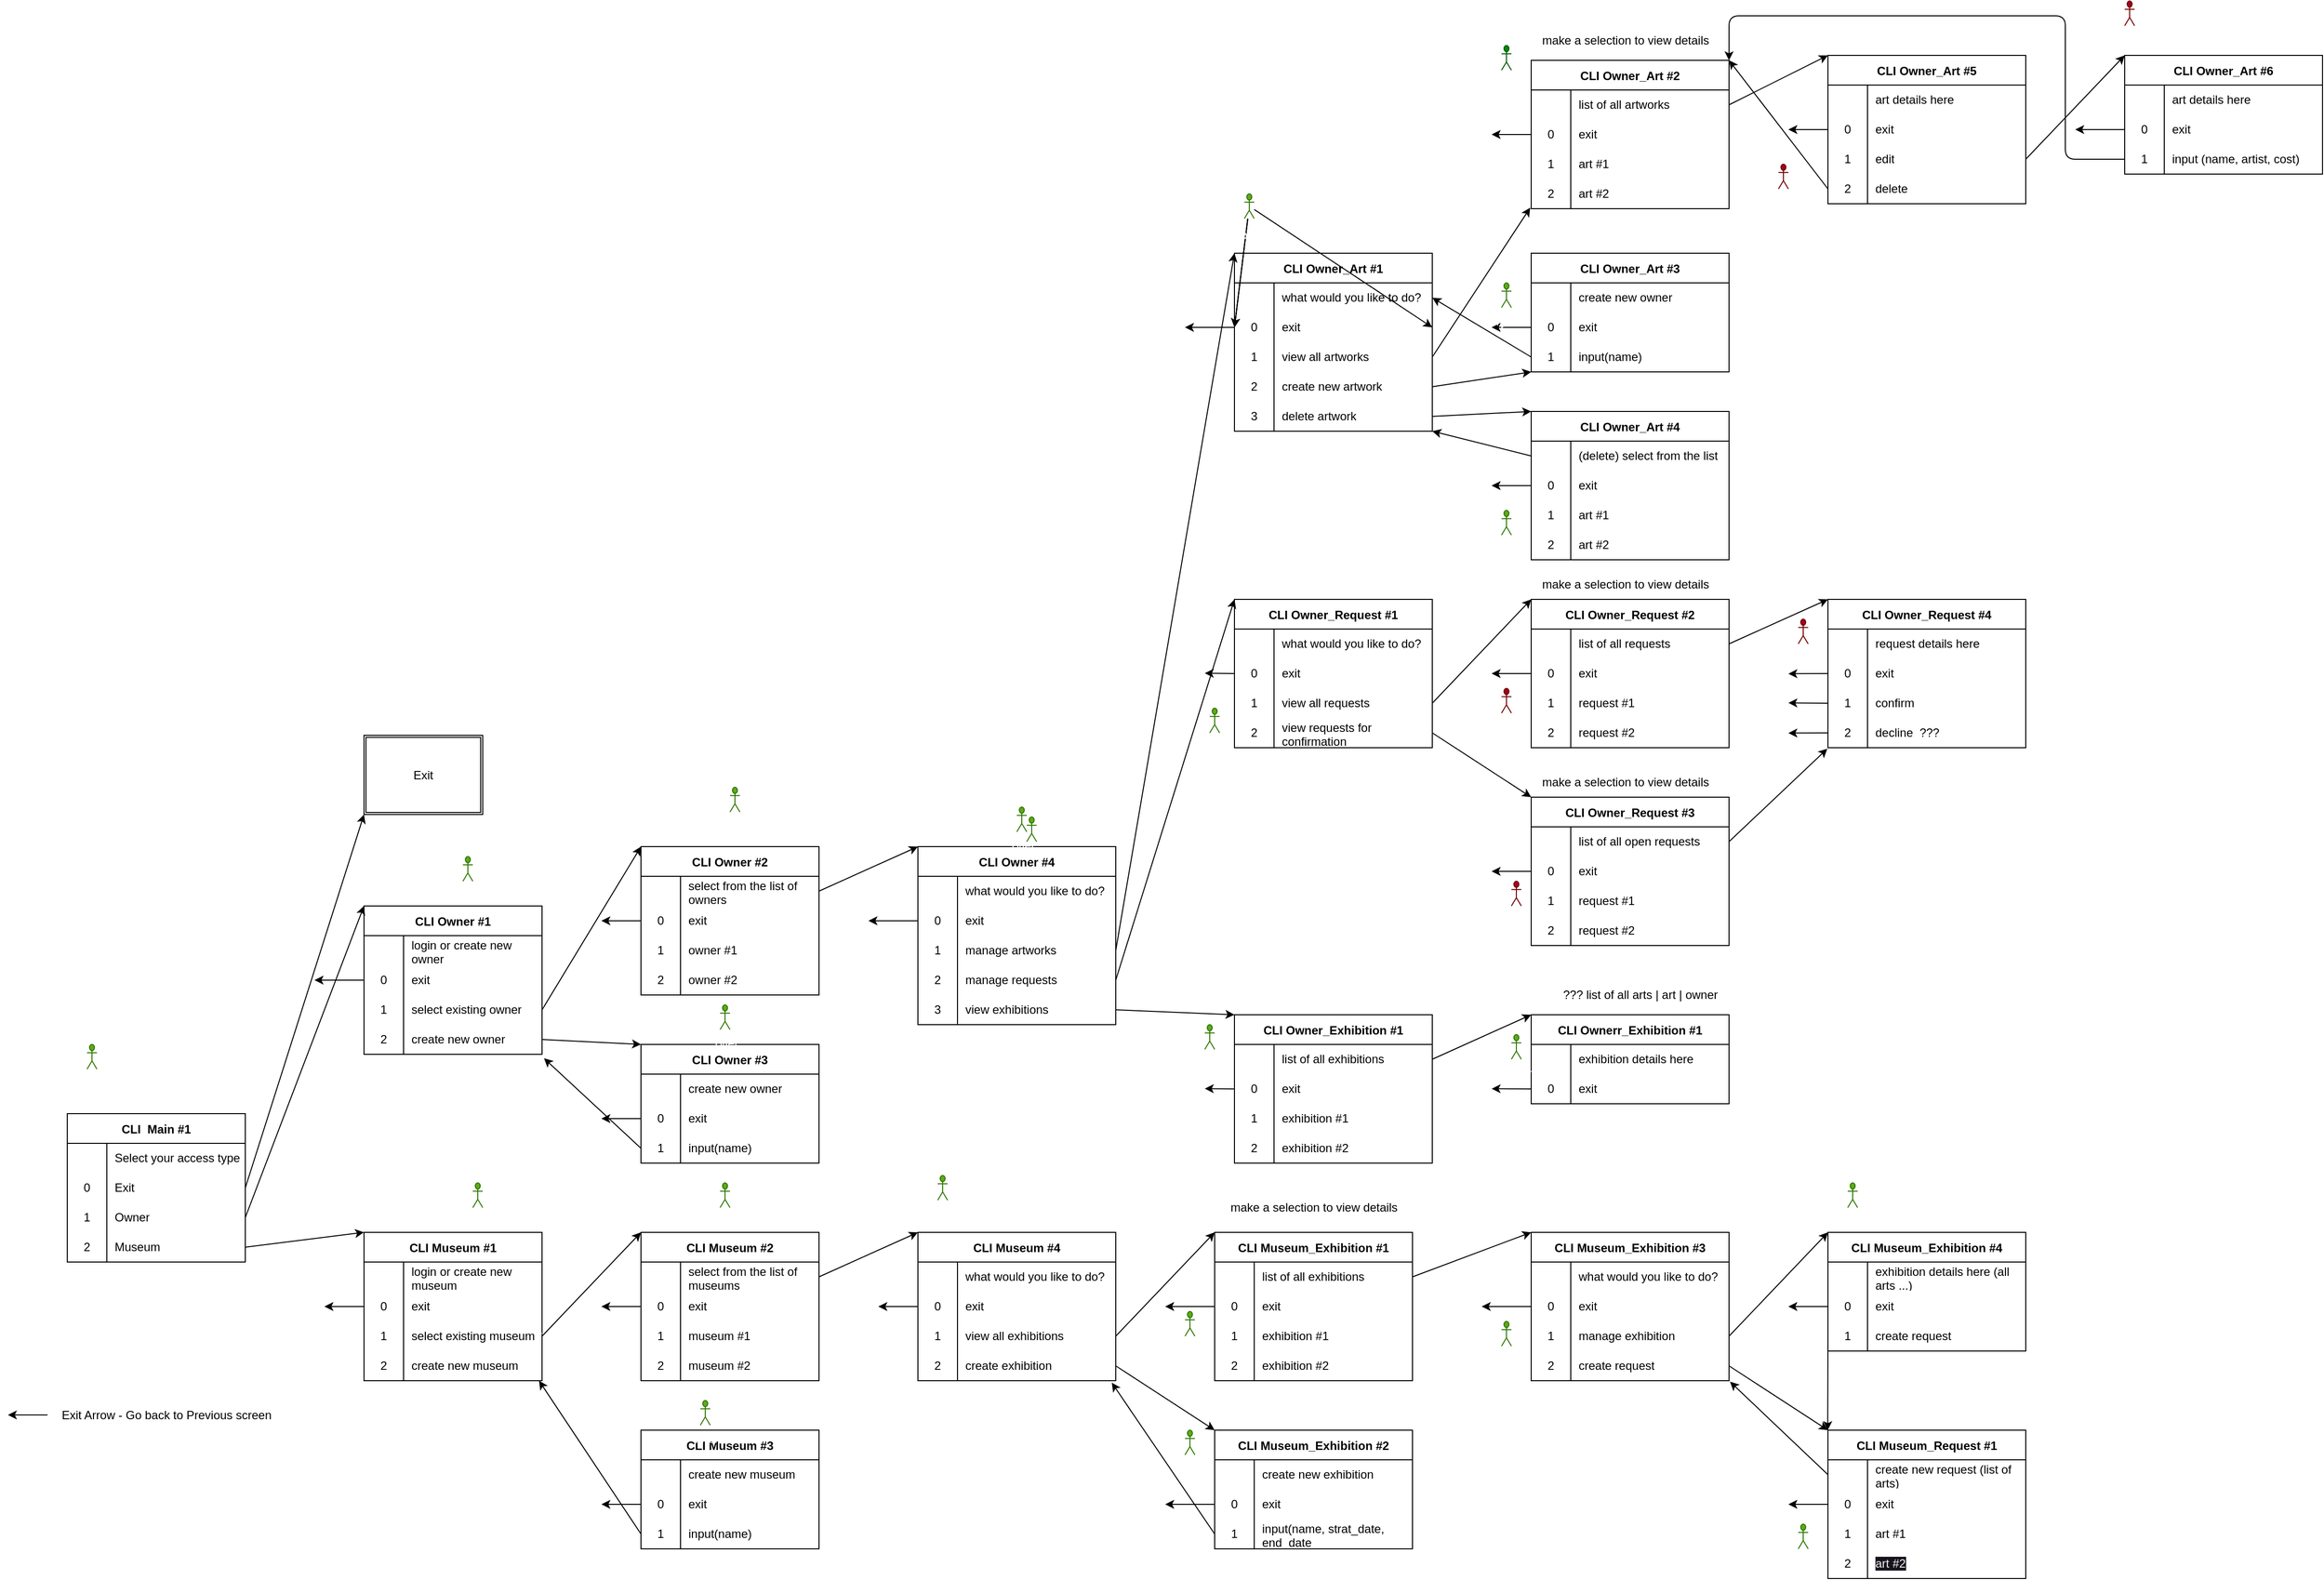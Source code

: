 <mxfile>
    <diagram id="Pnt17WijDBumTCUtNKzX" name="Page-1">
        <mxGraphModel dx="3292" dy="2454" grid="1" gridSize="10" guides="1" tooltips="1" connect="1" arrows="1" fold="1" page="0" pageScale="1" pageWidth="850" pageHeight="1100" math="0" shadow="0">
            <root>
                <mxCell id="0"/>
                <mxCell id="1" parent="0"/>
                <mxCell id="2" value="CLI  Main #1" style="shape=table;startSize=30;container=1;collapsible=0;childLayout=tableLayout;fixedRows=1;rowLines=0;fontStyle=1;" parent="1" vertex="1">
                    <mxGeometry x="260" y="440" width="180" height="150" as="geometry"/>
                </mxCell>
                <mxCell id="3" value="" style="shape=tableRow;horizontal=0;startSize=0;swimlaneHead=0;swimlaneBody=0;top=0;left=0;bottom=0;right=0;collapsible=0;dropTarget=0;fillColor=none;points=[[0,0.5],[1,0.5]];portConstraint=eastwest;" parent="2" vertex="1">
                    <mxGeometry y="30" width="180" height="30" as="geometry"/>
                </mxCell>
                <mxCell id="4" value="" style="shape=partialRectangle;html=1;whiteSpace=wrap;connectable=0;fillColor=none;top=0;left=0;bottom=0;right=0;overflow=hidden;pointerEvents=1;" parent="3" vertex="1">
                    <mxGeometry width="40" height="30" as="geometry">
                        <mxRectangle width="40" height="30" as="alternateBounds"/>
                    </mxGeometry>
                </mxCell>
                <mxCell id="5" value="Select your access type" style="shape=partialRectangle;html=1;whiteSpace=wrap;connectable=0;fillColor=none;top=0;left=0;bottom=0;right=0;align=left;spacingLeft=6;overflow=hidden;" parent="3" vertex="1">
                    <mxGeometry x="40" width="140" height="30" as="geometry">
                        <mxRectangle width="140" height="30" as="alternateBounds"/>
                    </mxGeometry>
                </mxCell>
                <mxCell id="6" value="" style="shape=tableRow;horizontal=0;startSize=0;swimlaneHead=0;swimlaneBody=0;top=0;left=0;bottom=0;right=0;collapsible=0;dropTarget=0;fillColor=none;points=[[0,0.5],[1,0.5]];portConstraint=eastwest;" parent="2" vertex="1">
                    <mxGeometry y="60" width="180" height="30" as="geometry"/>
                </mxCell>
                <mxCell id="7" value="0" style="shape=partialRectangle;html=1;whiteSpace=wrap;connectable=0;fillColor=none;top=0;left=0;bottom=0;right=0;overflow=hidden;" parent="6" vertex="1">
                    <mxGeometry width="40" height="30" as="geometry">
                        <mxRectangle width="40" height="30" as="alternateBounds"/>
                    </mxGeometry>
                </mxCell>
                <mxCell id="8" value="Exit" style="shape=partialRectangle;html=1;whiteSpace=wrap;connectable=0;fillColor=none;top=0;left=0;bottom=0;right=0;align=left;spacingLeft=6;overflow=hidden;" parent="6" vertex="1">
                    <mxGeometry x="40" width="140" height="30" as="geometry">
                        <mxRectangle width="140" height="30" as="alternateBounds"/>
                    </mxGeometry>
                </mxCell>
                <mxCell id="9" value="" style="shape=tableRow;horizontal=0;startSize=0;swimlaneHead=0;swimlaneBody=0;top=0;left=0;bottom=0;right=0;collapsible=0;dropTarget=0;fillColor=none;points=[[0,0.5],[1,0.5]];portConstraint=eastwest;" parent="2" vertex="1">
                    <mxGeometry y="90" width="180" height="30" as="geometry"/>
                </mxCell>
                <mxCell id="10" value="1" style="shape=partialRectangle;html=1;whiteSpace=wrap;connectable=0;fillColor=none;top=0;left=0;bottom=0;right=0;overflow=hidden;" parent="9" vertex="1">
                    <mxGeometry width="40" height="30" as="geometry">
                        <mxRectangle width="40" height="30" as="alternateBounds"/>
                    </mxGeometry>
                </mxCell>
                <mxCell id="11" value="Owner" style="shape=partialRectangle;html=1;whiteSpace=wrap;connectable=0;fillColor=none;top=0;left=0;bottom=0;right=0;align=left;spacingLeft=6;overflow=hidden;" parent="9" vertex="1">
                    <mxGeometry x="40" width="140" height="30" as="geometry">
                        <mxRectangle width="140" height="30" as="alternateBounds"/>
                    </mxGeometry>
                </mxCell>
                <mxCell id="12" style="shape=tableRow;horizontal=0;startSize=0;swimlaneHead=0;swimlaneBody=0;top=0;left=0;bottom=0;right=0;collapsible=0;dropTarget=0;fillColor=none;points=[[0,0.5],[1,0.5]];portConstraint=eastwest;" parent="2" vertex="1">
                    <mxGeometry y="120" width="180" height="30" as="geometry"/>
                </mxCell>
                <mxCell id="13" value="2" style="shape=partialRectangle;html=1;whiteSpace=wrap;connectable=0;fillColor=none;top=0;left=0;bottom=0;right=0;overflow=hidden;" parent="12" vertex="1">
                    <mxGeometry width="40" height="30" as="geometry">
                        <mxRectangle width="40" height="30" as="alternateBounds"/>
                    </mxGeometry>
                </mxCell>
                <mxCell id="14" value="Museum" style="shape=partialRectangle;html=1;whiteSpace=wrap;connectable=0;fillColor=none;top=0;left=0;bottom=0;right=0;align=left;spacingLeft=6;overflow=hidden;" parent="12" vertex="1">
                    <mxGeometry x="40" width="140" height="30" as="geometry">
                        <mxRectangle width="140" height="30" as="alternateBounds"/>
                    </mxGeometry>
                </mxCell>
                <mxCell id="15" value="Exit" style="shape=ext;double=1;rounded=0;whiteSpace=wrap;html=1;" parent="1" vertex="1">
                    <mxGeometry x="560" y="57.5" width="120" height="80" as="geometry"/>
                </mxCell>
                <mxCell id="16" style="edgeStyle=none;html=1;exitX=1;exitY=0.5;exitDx=0;exitDy=0;entryX=0;entryY=1;entryDx=0;entryDy=0;" parent="1" source="6" target="15" edge="1">
                    <mxGeometry relative="1" as="geometry"/>
                </mxCell>
                <mxCell id="17" value="CLI Owner #1" style="shape=table;startSize=30;container=1;collapsible=0;childLayout=tableLayout;fixedRows=1;rowLines=0;fontStyle=1;" parent="1" vertex="1">
                    <mxGeometry x="560" y="230" width="180" height="150" as="geometry"/>
                </mxCell>
                <mxCell id="18" value="" style="shape=tableRow;horizontal=0;startSize=0;swimlaneHead=0;swimlaneBody=0;top=0;left=0;bottom=0;right=0;collapsible=0;dropTarget=0;fillColor=none;points=[[0,0.5],[1,0.5]];portConstraint=eastwest;" parent="17" vertex="1">
                    <mxGeometry y="30" width="180" height="30" as="geometry"/>
                </mxCell>
                <mxCell id="19" value="" style="shape=partialRectangle;html=1;whiteSpace=wrap;connectable=0;fillColor=none;top=0;left=0;bottom=0;right=0;overflow=hidden;pointerEvents=1;" parent="18" vertex="1">
                    <mxGeometry width="40" height="30" as="geometry">
                        <mxRectangle width="40" height="30" as="alternateBounds"/>
                    </mxGeometry>
                </mxCell>
                <mxCell id="20" value="login or create new owner" style="shape=partialRectangle;html=1;whiteSpace=wrap;connectable=0;fillColor=none;top=0;left=0;bottom=0;right=0;align=left;spacingLeft=6;overflow=hidden;" parent="18" vertex="1">
                    <mxGeometry x="40" width="140" height="30" as="geometry">
                        <mxRectangle width="140" height="30" as="alternateBounds"/>
                    </mxGeometry>
                </mxCell>
                <mxCell id="28" style="shape=tableRow;horizontal=0;startSize=0;swimlaneHead=0;swimlaneBody=0;top=0;left=0;bottom=0;right=0;collapsible=0;dropTarget=0;fillColor=none;points=[[0,0.5],[1,0.5]];portConstraint=eastwest;" parent="17" vertex="1">
                    <mxGeometry y="60" width="180" height="30" as="geometry"/>
                </mxCell>
                <mxCell id="29" value="0" style="shape=partialRectangle;html=1;whiteSpace=wrap;connectable=0;fillColor=none;top=0;left=0;bottom=0;right=0;overflow=hidden;" parent="28" vertex="1">
                    <mxGeometry width="40" height="30" as="geometry">
                        <mxRectangle width="40" height="30" as="alternateBounds"/>
                    </mxGeometry>
                </mxCell>
                <mxCell id="30" value="exit" style="shape=partialRectangle;html=1;whiteSpace=wrap;connectable=0;fillColor=none;top=0;left=0;bottom=0;right=0;align=left;spacingLeft=6;overflow=hidden;" parent="28" vertex="1">
                    <mxGeometry x="40" width="140" height="30" as="geometry">
                        <mxRectangle width="140" height="30" as="alternateBounds"/>
                    </mxGeometry>
                </mxCell>
                <mxCell id="21" value="" style="shape=tableRow;horizontal=0;startSize=0;swimlaneHead=0;swimlaneBody=0;top=0;left=0;bottom=0;right=0;collapsible=0;dropTarget=0;fillColor=none;points=[[0,0.5],[1,0.5]];portConstraint=eastwest;" parent="17" vertex="1">
                    <mxGeometry y="90" width="180" height="30" as="geometry"/>
                </mxCell>
                <mxCell id="22" value="1" style="shape=partialRectangle;html=1;whiteSpace=wrap;connectable=0;fillColor=none;top=0;left=0;bottom=0;right=0;overflow=hidden;" parent="21" vertex="1">
                    <mxGeometry width="40" height="30" as="geometry">
                        <mxRectangle width="40" height="30" as="alternateBounds"/>
                    </mxGeometry>
                </mxCell>
                <mxCell id="23" value="select existing owner" style="shape=partialRectangle;html=1;whiteSpace=wrap;connectable=0;fillColor=none;top=0;left=0;bottom=0;right=0;align=left;spacingLeft=6;overflow=hidden;" parent="21" vertex="1">
                    <mxGeometry x="40" width="140" height="30" as="geometry">
                        <mxRectangle width="140" height="30" as="alternateBounds"/>
                    </mxGeometry>
                </mxCell>
                <mxCell id="24" value="" style="shape=tableRow;horizontal=0;startSize=0;swimlaneHead=0;swimlaneBody=0;top=0;left=0;bottom=0;right=0;collapsible=0;dropTarget=0;fillColor=none;points=[[0,0.5],[1,0.5]];portConstraint=eastwest;" parent="17" vertex="1">
                    <mxGeometry y="120" width="180" height="30" as="geometry"/>
                </mxCell>
                <mxCell id="25" value="2" style="shape=partialRectangle;html=1;whiteSpace=wrap;connectable=0;fillColor=none;top=0;left=0;bottom=0;right=0;overflow=hidden;" parent="24" vertex="1">
                    <mxGeometry width="40" height="30" as="geometry">
                        <mxRectangle width="40" height="30" as="alternateBounds"/>
                    </mxGeometry>
                </mxCell>
                <mxCell id="26" value="create new owner" style="shape=partialRectangle;html=1;whiteSpace=wrap;connectable=0;fillColor=none;top=0;left=0;bottom=0;right=0;align=left;spacingLeft=6;overflow=hidden;" parent="24" vertex="1">
                    <mxGeometry x="40" width="140" height="30" as="geometry">
                        <mxRectangle width="140" height="30" as="alternateBounds"/>
                    </mxGeometry>
                </mxCell>
                <mxCell id="27" style="edgeStyle=none;html=1;exitX=1;exitY=0.5;exitDx=0;exitDy=0;entryX=0;entryY=0;entryDx=0;entryDy=0;" parent="1" source="9" target="17" edge="1">
                    <mxGeometry relative="1" as="geometry"/>
                </mxCell>
                <mxCell id="31" value="CLI Museum #1" style="shape=table;startSize=30;container=1;collapsible=0;childLayout=tableLayout;fixedRows=1;rowLines=0;fontStyle=1;" parent="1" vertex="1">
                    <mxGeometry x="560" y="560" width="180" height="150" as="geometry"/>
                </mxCell>
                <mxCell id="32" value="" style="shape=tableRow;horizontal=0;startSize=0;swimlaneHead=0;swimlaneBody=0;top=0;left=0;bottom=0;right=0;collapsible=0;dropTarget=0;fillColor=none;points=[[0,0.5],[1,0.5]];portConstraint=eastwest;" parent="31" vertex="1">
                    <mxGeometry y="30" width="180" height="30" as="geometry"/>
                </mxCell>
                <mxCell id="33" value="" style="shape=partialRectangle;html=1;whiteSpace=wrap;connectable=0;fillColor=none;top=0;left=0;bottom=0;right=0;overflow=hidden;pointerEvents=1;" parent="32" vertex="1">
                    <mxGeometry width="40" height="30" as="geometry">
                        <mxRectangle width="40" height="30" as="alternateBounds"/>
                    </mxGeometry>
                </mxCell>
                <mxCell id="34" value="login or create new museum" style="shape=partialRectangle;html=1;whiteSpace=wrap;connectable=0;fillColor=none;top=0;left=0;bottom=0;right=0;align=left;spacingLeft=6;overflow=hidden;" parent="32" vertex="1">
                    <mxGeometry x="40" width="140" height="30" as="geometry">
                        <mxRectangle width="140" height="30" as="alternateBounds"/>
                    </mxGeometry>
                </mxCell>
                <mxCell id="35" style="shape=tableRow;horizontal=0;startSize=0;swimlaneHead=0;swimlaneBody=0;top=0;left=0;bottom=0;right=0;collapsible=0;dropTarget=0;fillColor=none;points=[[0,0.5],[1,0.5]];portConstraint=eastwest;" parent="31" vertex="1">
                    <mxGeometry y="60" width="180" height="30" as="geometry"/>
                </mxCell>
                <mxCell id="36" value="0" style="shape=partialRectangle;html=1;whiteSpace=wrap;connectable=0;fillColor=none;top=0;left=0;bottom=0;right=0;overflow=hidden;" parent="35" vertex="1">
                    <mxGeometry width="40" height="30" as="geometry">
                        <mxRectangle width="40" height="30" as="alternateBounds"/>
                    </mxGeometry>
                </mxCell>
                <mxCell id="37" value="exit" style="shape=partialRectangle;html=1;whiteSpace=wrap;connectable=0;fillColor=none;top=0;left=0;bottom=0;right=0;align=left;spacingLeft=6;overflow=hidden;" parent="35" vertex="1">
                    <mxGeometry x="40" width="140" height="30" as="geometry">
                        <mxRectangle width="140" height="30" as="alternateBounds"/>
                    </mxGeometry>
                </mxCell>
                <mxCell id="506" value="Tyler" style="shape=umlActor;verticalLabelPosition=bottom;verticalAlign=top;html=1;outlineConnect=0;fillColor=#60a917;fontColor=#ffffff;strokeColor=#2D7600;" parent="35" vertex="1">
                    <mxGeometry x="180" height="30" as="geometry">
                        <mxRectangle width="NaN" height="30" as="alternateBounds"/>
                    </mxGeometry>
                </mxCell>
                <mxCell id="38" value="" style="shape=tableRow;horizontal=0;startSize=0;swimlaneHead=0;swimlaneBody=0;top=0;left=0;bottom=0;right=0;collapsible=0;dropTarget=0;fillColor=none;points=[[0,0.5],[1,0.5]];portConstraint=eastwest;" parent="31" vertex="1">
                    <mxGeometry y="90" width="180" height="30" as="geometry"/>
                </mxCell>
                <mxCell id="39" value="1" style="shape=partialRectangle;html=1;whiteSpace=wrap;connectable=0;fillColor=none;top=0;left=0;bottom=0;right=0;overflow=hidden;" parent="38" vertex="1">
                    <mxGeometry width="40" height="30" as="geometry">
                        <mxRectangle width="40" height="30" as="alternateBounds"/>
                    </mxGeometry>
                </mxCell>
                <mxCell id="40" value="select existing museum" style="shape=partialRectangle;html=1;whiteSpace=wrap;connectable=0;fillColor=none;top=0;left=0;bottom=0;right=0;align=left;spacingLeft=6;overflow=hidden;" parent="38" vertex="1">
                    <mxGeometry x="40" width="140" height="30" as="geometry">
                        <mxRectangle width="140" height="30" as="alternateBounds"/>
                    </mxGeometry>
                </mxCell>
                <mxCell id="41" value="" style="shape=tableRow;horizontal=0;startSize=0;swimlaneHead=0;swimlaneBody=0;top=0;left=0;bottom=0;right=0;collapsible=0;dropTarget=0;fillColor=none;points=[[0,0.5],[1,0.5]];portConstraint=eastwest;" parent="31" vertex="1">
                    <mxGeometry y="120" width="180" height="30" as="geometry"/>
                </mxCell>
                <mxCell id="42" value="2" style="shape=partialRectangle;html=1;whiteSpace=wrap;connectable=0;fillColor=none;top=0;left=0;bottom=0;right=0;overflow=hidden;" parent="41" vertex="1">
                    <mxGeometry width="40" height="30" as="geometry">
                        <mxRectangle width="40" height="30" as="alternateBounds"/>
                    </mxGeometry>
                </mxCell>
                <mxCell id="43" value="create new museum" style="shape=partialRectangle;html=1;whiteSpace=wrap;connectable=0;fillColor=none;top=0;left=0;bottom=0;right=0;align=left;spacingLeft=6;overflow=hidden;" parent="41" vertex="1">
                    <mxGeometry x="40" width="140" height="30" as="geometry">
                        <mxRectangle width="140" height="30" as="alternateBounds"/>
                    </mxGeometry>
                </mxCell>
                <mxCell id="44" style="edgeStyle=none;html=1;exitX=1;exitY=0.5;exitDx=0;exitDy=0;entryX=0;entryY=0;entryDx=0;entryDy=0;" parent="1" source="12" target="31" edge="1">
                    <mxGeometry relative="1" as="geometry"/>
                </mxCell>
                <mxCell id="45" value="Exit Arrow - Go back to Previous screen" style="text;html=1;align=center;verticalAlign=middle;resizable=0;points=[];autosize=1;strokeColor=none;fillColor=none;" parent="1" vertex="1">
                    <mxGeometry x="240" y="730" width="240" height="30" as="geometry"/>
                </mxCell>
                <mxCell id="46" value="CLI Owner #2" style="shape=table;startSize=30;container=1;collapsible=0;childLayout=tableLayout;fixedRows=1;rowLines=0;fontStyle=1;" parent="1" vertex="1">
                    <mxGeometry x="840" y="170" width="180" height="150" as="geometry"/>
                </mxCell>
                <mxCell id="47" value="" style="shape=tableRow;horizontal=0;startSize=0;swimlaneHead=0;swimlaneBody=0;top=0;left=0;bottom=0;right=0;collapsible=0;dropTarget=0;fillColor=none;points=[[0,0.5],[1,0.5]];portConstraint=eastwest;" parent="46" vertex="1">
                    <mxGeometry y="30" width="180" height="30" as="geometry"/>
                </mxCell>
                <mxCell id="48" value="" style="shape=partialRectangle;html=1;whiteSpace=wrap;connectable=0;fillColor=none;top=0;left=0;bottom=0;right=0;overflow=hidden;pointerEvents=1;" parent="47" vertex="1">
                    <mxGeometry width="40" height="30" as="geometry">
                        <mxRectangle width="40" height="30" as="alternateBounds"/>
                    </mxGeometry>
                </mxCell>
                <mxCell id="49" value="select from the list of owners" style="shape=partialRectangle;html=1;whiteSpace=wrap;connectable=0;fillColor=none;top=0;left=0;bottom=0;right=0;align=left;spacingLeft=6;overflow=hidden;" parent="47" vertex="1">
                    <mxGeometry x="40" width="140" height="30" as="geometry">
                        <mxRectangle width="140" height="30" as="alternateBounds"/>
                    </mxGeometry>
                </mxCell>
                <mxCell id="50" style="shape=tableRow;horizontal=0;startSize=0;swimlaneHead=0;swimlaneBody=0;top=0;left=0;bottom=0;right=0;collapsible=0;dropTarget=0;fillColor=none;points=[[0,0.5],[1,0.5]];portConstraint=eastwest;" parent="46" vertex="1">
                    <mxGeometry y="60" width="180" height="30" as="geometry"/>
                </mxCell>
                <mxCell id="51" value="0" style="shape=partialRectangle;html=1;whiteSpace=wrap;connectable=0;fillColor=none;top=0;left=0;bottom=0;right=0;overflow=hidden;" parent="50" vertex="1">
                    <mxGeometry width="40" height="30" as="geometry">
                        <mxRectangle width="40" height="30" as="alternateBounds"/>
                    </mxGeometry>
                </mxCell>
                <mxCell id="52" value="exit" style="shape=partialRectangle;html=1;whiteSpace=wrap;connectable=0;fillColor=none;top=0;left=0;bottom=0;right=0;align=left;spacingLeft=6;overflow=hidden;" parent="50" vertex="1">
                    <mxGeometry x="40" width="140" height="30" as="geometry">
                        <mxRectangle width="140" height="30" as="alternateBounds"/>
                    </mxGeometry>
                </mxCell>
                <mxCell id="53" value="" style="shape=tableRow;horizontal=0;startSize=0;swimlaneHead=0;swimlaneBody=0;top=0;left=0;bottom=0;right=0;collapsible=0;dropTarget=0;fillColor=none;points=[[0,0.5],[1,0.5]];portConstraint=eastwest;" parent="46" vertex="1">
                    <mxGeometry y="90" width="180" height="30" as="geometry"/>
                </mxCell>
                <mxCell id="54" value="1" style="shape=partialRectangle;html=1;whiteSpace=wrap;connectable=0;fillColor=none;top=0;left=0;bottom=0;right=0;overflow=hidden;" parent="53" vertex="1">
                    <mxGeometry width="40" height="30" as="geometry">
                        <mxRectangle width="40" height="30" as="alternateBounds"/>
                    </mxGeometry>
                </mxCell>
                <mxCell id="55" value="owner #1" style="shape=partialRectangle;html=1;whiteSpace=wrap;connectable=0;fillColor=none;top=0;left=0;bottom=0;right=0;align=left;spacingLeft=6;overflow=hidden;" parent="53" vertex="1">
                    <mxGeometry x="40" width="140" height="30" as="geometry">
                        <mxRectangle width="140" height="30" as="alternateBounds"/>
                    </mxGeometry>
                </mxCell>
                <mxCell id="56" value="" style="shape=tableRow;horizontal=0;startSize=0;swimlaneHead=0;swimlaneBody=0;top=0;left=0;bottom=0;right=0;collapsible=0;dropTarget=0;fillColor=none;points=[[0,0.5],[1,0.5]];portConstraint=eastwest;" parent="46" vertex="1">
                    <mxGeometry y="120" width="180" height="30" as="geometry"/>
                </mxCell>
                <mxCell id="57" value="2" style="shape=partialRectangle;html=1;whiteSpace=wrap;connectable=0;fillColor=none;top=0;left=0;bottom=0;right=0;overflow=hidden;" parent="56" vertex="1">
                    <mxGeometry width="40" height="30" as="geometry">
                        <mxRectangle width="40" height="30" as="alternateBounds"/>
                    </mxGeometry>
                </mxCell>
                <mxCell id="58" value="owner #2" style="shape=partialRectangle;html=1;whiteSpace=wrap;connectable=0;fillColor=none;top=0;left=0;bottom=0;right=0;align=left;spacingLeft=6;overflow=hidden;" parent="56" vertex="1">
                    <mxGeometry x="40" width="140" height="30" as="geometry">
                        <mxRectangle width="140" height="30" as="alternateBounds"/>
                    </mxGeometry>
                </mxCell>
                <mxCell id="59" style="edgeStyle=none;html=1;exitX=0;exitY=0.5;exitDx=0;exitDy=0;" parent="1" source="28" edge="1">
                    <mxGeometry relative="1" as="geometry">
                        <mxPoint x="510" y="305" as="targetPoint"/>
                    </mxGeometry>
                </mxCell>
                <mxCell id="60" style="edgeStyle=none;html=1;exitX=1;exitY=0.5;exitDx=0;exitDy=0;entryX=0;entryY=0;entryDx=0;entryDy=0;" parent="1" source="21" target="46" edge="1">
                    <mxGeometry relative="1" as="geometry"/>
                </mxCell>
                <mxCell id="61" style="edgeStyle=none;html=1;exitX=0;exitY=0.5;exitDx=0;exitDy=0;" parent="1" source="50" edge="1">
                    <mxGeometry relative="1" as="geometry">
                        <mxPoint x="800" y="245" as="targetPoint"/>
                    </mxGeometry>
                </mxCell>
                <mxCell id="63" value="CLI Owner #3" style="shape=table;startSize=30;container=1;collapsible=0;childLayout=tableLayout;fixedRows=1;rowLines=0;fontStyle=1;" parent="1" vertex="1">
                    <mxGeometry x="840" y="370" width="180" height="120" as="geometry"/>
                </mxCell>
                <mxCell id="64" value="" style="shape=tableRow;horizontal=0;startSize=0;swimlaneHead=0;swimlaneBody=0;top=0;left=0;bottom=0;right=0;collapsible=0;dropTarget=0;fillColor=none;points=[[0,0.5],[1,0.5]];portConstraint=eastwest;" parent="63" vertex="1">
                    <mxGeometry y="30" width="180" height="30" as="geometry"/>
                </mxCell>
                <mxCell id="65" value="" style="shape=partialRectangle;html=1;whiteSpace=wrap;connectable=0;fillColor=none;top=0;left=0;bottom=0;right=0;overflow=hidden;pointerEvents=1;" parent="64" vertex="1">
                    <mxGeometry width="40" height="30" as="geometry">
                        <mxRectangle width="40" height="30" as="alternateBounds"/>
                    </mxGeometry>
                </mxCell>
                <mxCell id="66" value="create new owner" style="shape=partialRectangle;html=1;whiteSpace=wrap;connectable=0;fillColor=none;top=0;left=0;bottom=0;right=0;align=left;spacingLeft=6;overflow=hidden;" parent="64" vertex="1">
                    <mxGeometry x="40" width="140" height="30" as="geometry">
                        <mxRectangle width="140" height="30" as="alternateBounds"/>
                    </mxGeometry>
                </mxCell>
                <mxCell id="67" style="shape=tableRow;horizontal=0;startSize=0;swimlaneHead=0;swimlaneBody=0;top=0;left=0;bottom=0;right=0;collapsible=0;dropTarget=0;fillColor=none;points=[[0,0.5],[1,0.5]];portConstraint=eastwest;" parent="63" vertex="1">
                    <mxGeometry y="60" width="180" height="30" as="geometry"/>
                </mxCell>
                <mxCell id="68" value="0" style="shape=partialRectangle;html=1;whiteSpace=wrap;connectable=0;fillColor=none;top=0;left=0;bottom=0;right=0;overflow=hidden;" parent="67" vertex="1">
                    <mxGeometry width="40" height="30" as="geometry">
                        <mxRectangle width="40" height="30" as="alternateBounds"/>
                    </mxGeometry>
                </mxCell>
                <mxCell id="69" value="exit" style="shape=partialRectangle;html=1;whiteSpace=wrap;connectable=0;fillColor=none;top=0;left=0;bottom=0;right=0;align=left;spacingLeft=6;overflow=hidden;" parent="67" vertex="1">
                    <mxGeometry x="40" width="140" height="30" as="geometry">
                        <mxRectangle width="140" height="30" as="alternateBounds"/>
                    </mxGeometry>
                </mxCell>
                <mxCell id="70" value="" style="shape=tableRow;horizontal=0;startSize=0;swimlaneHead=0;swimlaneBody=0;top=0;left=0;bottom=0;right=0;collapsible=0;dropTarget=0;fillColor=none;points=[[0,0.5],[1,0.5]];portConstraint=eastwest;" parent="63" vertex="1">
                    <mxGeometry y="90" width="180" height="30" as="geometry"/>
                </mxCell>
                <mxCell id="71" value="1" style="shape=partialRectangle;html=1;whiteSpace=wrap;connectable=0;fillColor=none;top=0;left=0;bottom=0;right=0;overflow=hidden;" parent="70" vertex="1">
                    <mxGeometry width="40" height="30" as="geometry">
                        <mxRectangle width="40" height="30" as="alternateBounds"/>
                    </mxGeometry>
                </mxCell>
                <mxCell id="72" value="input(name)" style="shape=partialRectangle;html=1;whiteSpace=wrap;connectable=0;fillColor=none;top=0;left=0;bottom=0;right=0;align=left;spacingLeft=6;overflow=hidden;" parent="70" vertex="1">
                    <mxGeometry x="40" width="140" height="30" as="geometry">
                        <mxRectangle width="140" height="30" as="alternateBounds"/>
                    </mxGeometry>
                </mxCell>
                <mxCell id="76" style="edgeStyle=none;html=1;exitX=0;exitY=0.5;exitDx=0;exitDy=0;" parent="1" source="67" edge="1">
                    <mxGeometry relative="1" as="geometry">
                        <mxPoint x="800" y="445" as="targetPoint"/>
                    </mxGeometry>
                </mxCell>
                <mxCell id="77" style="edgeStyle=none;html=1;exitX=0;exitY=0.5;exitDx=0;exitDy=0;entryX=1.011;entryY=1.133;entryDx=0;entryDy=0;entryPerimeter=0;" parent="1" source="70" target="24" edge="1">
                    <mxGeometry relative="1" as="geometry"/>
                </mxCell>
                <mxCell id="106" value="CLI Museum #2" style="shape=table;startSize=30;container=1;collapsible=0;childLayout=tableLayout;fixedRows=1;rowLines=0;fontStyle=1;" parent="1" vertex="1">
                    <mxGeometry x="840" y="560" width="180" height="150" as="geometry"/>
                </mxCell>
                <mxCell id="107" value="" style="shape=tableRow;horizontal=0;startSize=0;swimlaneHead=0;swimlaneBody=0;top=0;left=0;bottom=0;right=0;collapsible=0;dropTarget=0;fillColor=none;points=[[0,0.5],[1,0.5]];portConstraint=eastwest;" parent="106" vertex="1">
                    <mxGeometry y="30" width="180" height="30" as="geometry"/>
                </mxCell>
                <mxCell id="108" value="" style="shape=partialRectangle;html=1;whiteSpace=wrap;connectable=0;fillColor=none;top=0;left=0;bottom=0;right=0;overflow=hidden;pointerEvents=1;" parent="107" vertex="1">
                    <mxGeometry width="40" height="30" as="geometry">
                        <mxRectangle width="40" height="30" as="alternateBounds"/>
                    </mxGeometry>
                </mxCell>
                <mxCell id="109" value="select from the list of museums" style="shape=partialRectangle;html=1;whiteSpace=wrap;connectable=0;fillColor=none;top=0;left=0;bottom=0;right=0;align=left;spacingLeft=6;overflow=hidden;" parent="107" vertex="1">
                    <mxGeometry x="40" width="140" height="30" as="geometry">
                        <mxRectangle width="140" height="30" as="alternateBounds"/>
                    </mxGeometry>
                </mxCell>
                <mxCell id="110" style="shape=tableRow;horizontal=0;startSize=0;swimlaneHead=0;swimlaneBody=0;top=0;left=0;bottom=0;right=0;collapsible=0;dropTarget=0;fillColor=none;points=[[0,0.5],[1,0.5]];portConstraint=eastwest;" parent="106" vertex="1">
                    <mxGeometry y="60" width="180" height="30" as="geometry"/>
                </mxCell>
                <mxCell id="111" value="0" style="shape=partialRectangle;html=1;whiteSpace=wrap;connectable=0;fillColor=none;top=0;left=0;bottom=0;right=0;overflow=hidden;" parent="110" vertex="1">
                    <mxGeometry width="40" height="30" as="geometry">
                        <mxRectangle width="40" height="30" as="alternateBounds"/>
                    </mxGeometry>
                </mxCell>
                <mxCell id="112" value="exit" style="shape=partialRectangle;html=1;whiteSpace=wrap;connectable=0;fillColor=none;top=0;left=0;bottom=0;right=0;align=left;spacingLeft=6;overflow=hidden;" parent="110" vertex="1">
                    <mxGeometry x="40" width="140" height="30" as="geometry">
                        <mxRectangle width="140" height="30" as="alternateBounds"/>
                    </mxGeometry>
                </mxCell>
                <mxCell id="113" value="" style="shape=tableRow;horizontal=0;startSize=0;swimlaneHead=0;swimlaneBody=0;top=0;left=0;bottom=0;right=0;collapsible=0;dropTarget=0;fillColor=none;points=[[0,0.5],[1,0.5]];portConstraint=eastwest;" parent="106" vertex="1">
                    <mxGeometry y="90" width="180" height="30" as="geometry"/>
                </mxCell>
                <mxCell id="114" value="1" style="shape=partialRectangle;html=1;whiteSpace=wrap;connectable=0;fillColor=none;top=0;left=0;bottom=0;right=0;overflow=hidden;" parent="113" vertex="1">
                    <mxGeometry width="40" height="30" as="geometry">
                        <mxRectangle width="40" height="30" as="alternateBounds"/>
                    </mxGeometry>
                </mxCell>
                <mxCell id="115" value="museum #1" style="shape=partialRectangle;html=1;whiteSpace=wrap;connectable=0;fillColor=none;top=0;left=0;bottom=0;right=0;align=left;spacingLeft=6;overflow=hidden;" parent="113" vertex="1">
                    <mxGeometry x="40" width="140" height="30" as="geometry">
                        <mxRectangle width="140" height="30" as="alternateBounds"/>
                    </mxGeometry>
                </mxCell>
                <mxCell id="116" value="" style="shape=tableRow;horizontal=0;startSize=0;swimlaneHead=0;swimlaneBody=0;top=0;left=0;bottom=0;right=0;collapsible=0;dropTarget=0;fillColor=none;points=[[0,0.5],[1,0.5]];portConstraint=eastwest;" parent="106" vertex="1">
                    <mxGeometry y="120" width="180" height="30" as="geometry"/>
                </mxCell>
                <mxCell id="117" value="2" style="shape=partialRectangle;html=1;whiteSpace=wrap;connectable=0;fillColor=none;top=0;left=0;bottom=0;right=0;overflow=hidden;" parent="116" vertex="1">
                    <mxGeometry width="40" height="30" as="geometry">
                        <mxRectangle width="40" height="30" as="alternateBounds"/>
                    </mxGeometry>
                </mxCell>
                <mxCell id="118" value="museum #2" style="shape=partialRectangle;html=1;whiteSpace=wrap;connectable=0;fillColor=none;top=0;left=0;bottom=0;right=0;align=left;spacingLeft=6;overflow=hidden;" parent="116" vertex="1">
                    <mxGeometry x="40" width="140" height="30" as="geometry">
                        <mxRectangle width="140" height="30" as="alternateBounds"/>
                    </mxGeometry>
                </mxCell>
                <mxCell id="119" style="edgeStyle=none;html=1;exitX=0;exitY=0.5;exitDx=0;exitDy=0;" parent="1" source="110" edge="1">
                    <mxGeometry relative="1" as="geometry">
                        <mxPoint x="840" y="635" as="targetPoint"/>
                    </mxGeometry>
                </mxCell>
                <mxCell id="120" value="CLI Museum #3" style="shape=table;startSize=30;container=1;collapsible=0;childLayout=tableLayout;fixedRows=1;rowLines=0;fontStyle=1;" parent="1" vertex="1">
                    <mxGeometry x="840" y="760" width="180" height="120" as="geometry"/>
                </mxCell>
                <mxCell id="121" value="" style="shape=tableRow;horizontal=0;startSize=0;swimlaneHead=0;swimlaneBody=0;top=0;left=0;bottom=0;right=0;collapsible=0;dropTarget=0;fillColor=none;points=[[0,0.5],[1,0.5]];portConstraint=eastwest;" parent="120" vertex="1">
                    <mxGeometry y="30" width="180" height="30" as="geometry"/>
                </mxCell>
                <mxCell id="122" value="" style="shape=partialRectangle;html=1;whiteSpace=wrap;connectable=0;fillColor=none;top=0;left=0;bottom=0;right=0;overflow=hidden;pointerEvents=1;" parent="121" vertex="1">
                    <mxGeometry width="40" height="30" as="geometry">
                        <mxRectangle width="40" height="30" as="alternateBounds"/>
                    </mxGeometry>
                </mxCell>
                <mxCell id="123" value="create new museum" style="shape=partialRectangle;html=1;whiteSpace=wrap;connectable=0;fillColor=none;top=0;left=0;bottom=0;right=0;align=left;spacingLeft=6;overflow=hidden;" parent="121" vertex="1">
                    <mxGeometry x="40" width="140" height="30" as="geometry">
                        <mxRectangle width="140" height="30" as="alternateBounds"/>
                    </mxGeometry>
                </mxCell>
                <mxCell id="124" style="shape=tableRow;horizontal=0;startSize=0;swimlaneHead=0;swimlaneBody=0;top=0;left=0;bottom=0;right=0;collapsible=0;dropTarget=0;fillColor=none;points=[[0,0.5],[1,0.5]];portConstraint=eastwest;" parent="120" vertex="1">
                    <mxGeometry y="60" width="180" height="30" as="geometry"/>
                </mxCell>
                <mxCell id="125" value="0" style="shape=partialRectangle;html=1;whiteSpace=wrap;connectable=0;fillColor=none;top=0;left=0;bottom=0;right=0;overflow=hidden;" parent="124" vertex="1">
                    <mxGeometry width="40" height="30" as="geometry">
                        <mxRectangle width="40" height="30" as="alternateBounds"/>
                    </mxGeometry>
                </mxCell>
                <mxCell id="126" value="exit" style="shape=partialRectangle;html=1;whiteSpace=wrap;connectable=0;fillColor=none;top=0;left=0;bottom=0;right=0;align=left;spacingLeft=6;overflow=hidden;" parent="124" vertex="1">
                    <mxGeometry x="40" width="140" height="30" as="geometry">
                        <mxRectangle width="140" height="30" as="alternateBounds"/>
                    </mxGeometry>
                </mxCell>
                <mxCell id="127" value="" style="shape=tableRow;horizontal=0;startSize=0;swimlaneHead=0;swimlaneBody=0;top=0;left=0;bottom=0;right=0;collapsible=0;dropTarget=0;fillColor=none;points=[[0,0.5],[1,0.5]];portConstraint=eastwest;" parent="120" vertex="1">
                    <mxGeometry y="90" width="180" height="30" as="geometry"/>
                </mxCell>
                <mxCell id="128" value="1" style="shape=partialRectangle;html=1;whiteSpace=wrap;connectable=0;fillColor=none;top=0;left=0;bottom=0;right=0;overflow=hidden;" parent="127" vertex="1">
                    <mxGeometry width="40" height="30" as="geometry">
                        <mxRectangle width="40" height="30" as="alternateBounds"/>
                    </mxGeometry>
                </mxCell>
                <mxCell id="129" value="input(name)" style="shape=partialRectangle;html=1;whiteSpace=wrap;connectable=0;fillColor=none;top=0;left=0;bottom=0;right=0;align=left;spacingLeft=6;overflow=hidden;" parent="127" vertex="1">
                    <mxGeometry x="40" width="140" height="30" as="geometry">
                        <mxRectangle width="140" height="30" as="alternateBounds"/>
                    </mxGeometry>
                </mxCell>
                <mxCell id="131" style="edgeStyle=none;html=1;exitX=0;exitY=0.5;exitDx=0;exitDy=0;" parent="1" source="35" edge="1">
                    <mxGeometry relative="1" as="geometry">
                        <mxPoint x="520" y="635" as="targetPoint"/>
                    </mxGeometry>
                </mxCell>
                <mxCell id="132" style="edgeStyle=none;html=1;exitX=1;exitY=0.5;exitDx=0;exitDy=0;entryX=0;entryY=0;entryDx=0;entryDy=0;" parent="1" source="38" target="106" edge="1">
                    <mxGeometry relative="1" as="geometry"/>
                </mxCell>
                <mxCell id="133" style="edgeStyle=none;html=1;exitX=0;exitY=0.5;exitDx=0;exitDy=0;" parent="1" source="124" edge="1">
                    <mxGeometry relative="1" as="geometry">
                        <mxPoint x="800" y="835" as="targetPoint"/>
                    </mxGeometry>
                </mxCell>
                <mxCell id="134" style="edgeStyle=none;html=1;exitX=0;exitY=0.5;exitDx=0;exitDy=0;" parent="1" source="110" edge="1">
                    <mxGeometry relative="1" as="geometry">
                        <mxPoint x="800" y="635" as="targetPoint"/>
                    </mxGeometry>
                </mxCell>
                <mxCell id="135" style="edgeStyle=none;html=1;exitX=0;exitY=0.5;exitDx=0;exitDy=0;entryX=0.983;entryY=1;entryDx=0;entryDy=0;entryPerimeter=0;" parent="1" source="127" target="41" edge="1">
                    <mxGeometry relative="1" as="geometry"/>
                </mxCell>
                <mxCell id="136" value="CLI Owner #4" style="shape=table;startSize=30;container=1;collapsible=0;childLayout=tableLayout;fixedRows=1;rowLines=0;fontStyle=1;" parent="1" vertex="1">
                    <mxGeometry x="1120" y="170" width="200" height="180" as="geometry"/>
                </mxCell>
                <mxCell id="137" value="" style="shape=tableRow;horizontal=0;startSize=0;swimlaneHead=0;swimlaneBody=0;top=0;left=0;bottom=0;right=0;collapsible=0;dropTarget=0;fillColor=none;points=[[0,0.5],[1,0.5]];portConstraint=eastwest;" parent="136" vertex="1">
                    <mxGeometry y="30" width="200" height="30" as="geometry"/>
                </mxCell>
                <mxCell id="138" value="" style="shape=partialRectangle;html=1;whiteSpace=wrap;connectable=0;fillColor=none;top=0;left=0;bottom=0;right=0;overflow=hidden;pointerEvents=1;" parent="137" vertex="1">
                    <mxGeometry width="40" height="30" as="geometry">
                        <mxRectangle width="40" height="30" as="alternateBounds"/>
                    </mxGeometry>
                </mxCell>
                <mxCell id="139" value="what would you like to do?" style="shape=partialRectangle;html=1;whiteSpace=wrap;connectable=0;fillColor=none;top=0;left=0;bottom=0;right=0;align=left;spacingLeft=6;overflow=hidden;" parent="137" vertex="1">
                    <mxGeometry x="40" width="160" height="30" as="geometry">
                        <mxRectangle width="160" height="30" as="alternateBounds"/>
                    </mxGeometry>
                </mxCell>
                <mxCell id="140" style="shape=tableRow;horizontal=0;startSize=0;swimlaneHead=0;swimlaneBody=0;top=0;left=0;bottom=0;right=0;collapsible=0;dropTarget=0;fillColor=none;points=[[0,0.5],[1,0.5]];portConstraint=eastwest;" parent="136" vertex="1">
                    <mxGeometry y="60" width="200" height="30" as="geometry"/>
                </mxCell>
                <mxCell id="141" value="0" style="shape=partialRectangle;html=1;whiteSpace=wrap;connectable=0;fillColor=none;top=0;left=0;bottom=0;right=0;overflow=hidden;" parent="140" vertex="1">
                    <mxGeometry width="40" height="30" as="geometry">
                        <mxRectangle width="40" height="30" as="alternateBounds"/>
                    </mxGeometry>
                </mxCell>
                <mxCell id="142" value="exit" style="shape=partialRectangle;html=1;whiteSpace=wrap;connectable=0;fillColor=none;top=0;left=0;bottom=0;right=0;align=left;spacingLeft=6;overflow=hidden;" parent="140" vertex="1">
                    <mxGeometry x="40" width="160" height="30" as="geometry">
                        <mxRectangle width="160" height="30" as="alternateBounds"/>
                    </mxGeometry>
                </mxCell>
                <mxCell id="143" value="" style="shape=tableRow;horizontal=0;startSize=0;swimlaneHead=0;swimlaneBody=0;top=0;left=0;bottom=0;right=0;collapsible=0;dropTarget=0;fillColor=none;points=[[0,0.5],[1,0.5]];portConstraint=eastwest;" parent="136" vertex="1">
                    <mxGeometry y="90" width="200" height="30" as="geometry"/>
                </mxCell>
                <mxCell id="144" value="1" style="shape=partialRectangle;html=1;whiteSpace=wrap;connectable=0;fillColor=none;top=0;left=0;bottom=0;right=0;overflow=hidden;" parent="143" vertex="1">
                    <mxGeometry width="40" height="30" as="geometry">
                        <mxRectangle width="40" height="30" as="alternateBounds"/>
                    </mxGeometry>
                </mxCell>
                <mxCell id="145" value="manage artworks" style="shape=partialRectangle;html=1;whiteSpace=wrap;connectable=0;fillColor=none;top=0;left=0;bottom=0;right=0;align=left;spacingLeft=6;overflow=hidden;" parent="143" vertex="1">
                    <mxGeometry x="40" width="160" height="30" as="geometry">
                        <mxRectangle width="160" height="30" as="alternateBounds"/>
                    </mxGeometry>
                </mxCell>
                <mxCell id="146" value="" style="shape=tableRow;horizontal=0;startSize=0;swimlaneHead=0;swimlaneBody=0;top=0;left=0;bottom=0;right=0;collapsible=0;dropTarget=0;fillColor=none;points=[[0,0.5],[1,0.5]];portConstraint=eastwest;" parent="136" vertex="1">
                    <mxGeometry y="120" width="200" height="30" as="geometry"/>
                </mxCell>
                <mxCell id="147" value="2" style="shape=partialRectangle;html=1;whiteSpace=wrap;connectable=0;fillColor=none;top=0;left=0;bottom=0;right=0;overflow=hidden;" parent="146" vertex="1">
                    <mxGeometry width="40" height="30" as="geometry">
                        <mxRectangle width="40" height="30" as="alternateBounds"/>
                    </mxGeometry>
                </mxCell>
                <mxCell id="148" value="manage requests" style="shape=partialRectangle;html=1;whiteSpace=wrap;connectable=0;fillColor=none;top=0;left=0;bottom=0;right=0;align=left;spacingLeft=6;overflow=hidden;" parent="146" vertex="1">
                    <mxGeometry x="40" width="160" height="30" as="geometry">
                        <mxRectangle width="160" height="30" as="alternateBounds"/>
                    </mxGeometry>
                </mxCell>
                <mxCell id="149" style="shape=tableRow;horizontal=0;startSize=0;swimlaneHead=0;swimlaneBody=0;top=0;left=0;bottom=0;right=0;collapsible=0;dropTarget=0;fillColor=none;points=[[0,0.5],[1,0.5]];portConstraint=eastwest;" parent="136" vertex="1">
                    <mxGeometry y="150" width="200" height="30" as="geometry"/>
                </mxCell>
                <mxCell id="150" value="3" style="shape=partialRectangle;html=1;whiteSpace=wrap;connectable=0;fillColor=none;top=0;left=0;bottom=0;right=0;overflow=hidden;" parent="149" vertex="1">
                    <mxGeometry width="40" height="30" as="geometry">
                        <mxRectangle width="40" height="30" as="alternateBounds"/>
                    </mxGeometry>
                </mxCell>
                <mxCell id="151" value="view exhibitions" style="shape=partialRectangle;html=1;whiteSpace=wrap;connectable=0;fillColor=none;top=0;left=0;bottom=0;right=0;align=left;spacingLeft=6;overflow=hidden;" parent="149" vertex="1">
                    <mxGeometry x="40" width="160" height="30" as="geometry">
                        <mxRectangle width="160" height="30" as="alternateBounds"/>
                    </mxGeometry>
                </mxCell>
                <mxCell id="152" style="edgeStyle=none;html=1;exitX=1;exitY=0.5;exitDx=0;exitDy=0;entryX=0;entryY=0;entryDx=0;entryDy=0;" parent="1" source="47" target="136" edge="1">
                    <mxGeometry relative="1" as="geometry"/>
                </mxCell>
                <mxCell id="153" value="CLI Museum #4" style="shape=table;startSize=30;container=1;collapsible=0;childLayout=tableLayout;fixedRows=1;rowLines=0;fontStyle=1;" parent="1" vertex="1">
                    <mxGeometry x="1120" y="560" width="200" height="150" as="geometry"/>
                </mxCell>
                <mxCell id="154" value="" style="shape=tableRow;horizontal=0;startSize=0;swimlaneHead=0;swimlaneBody=0;top=0;left=0;bottom=0;right=0;collapsible=0;dropTarget=0;fillColor=none;points=[[0,0.5],[1,0.5]];portConstraint=eastwest;" parent="153" vertex="1">
                    <mxGeometry y="30" width="200" height="30" as="geometry"/>
                </mxCell>
                <mxCell id="155" value="" style="shape=partialRectangle;html=1;whiteSpace=wrap;connectable=0;fillColor=none;top=0;left=0;bottom=0;right=0;overflow=hidden;pointerEvents=1;" parent="154" vertex="1">
                    <mxGeometry width="40" height="30" as="geometry">
                        <mxRectangle width="40" height="30" as="alternateBounds"/>
                    </mxGeometry>
                </mxCell>
                <mxCell id="156" value="what would you like to do?" style="shape=partialRectangle;html=1;whiteSpace=wrap;connectable=0;fillColor=none;top=0;left=0;bottom=0;right=0;align=left;spacingLeft=6;overflow=hidden;" parent="154" vertex="1">
                    <mxGeometry x="40" width="160" height="30" as="geometry">
                        <mxRectangle width="160" height="30" as="alternateBounds"/>
                    </mxGeometry>
                </mxCell>
                <mxCell id="157" style="shape=tableRow;horizontal=0;startSize=0;swimlaneHead=0;swimlaneBody=0;top=0;left=0;bottom=0;right=0;collapsible=0;dropTarget=0;fillColor=none;points=[[0,0.5],[1,0.5]];portConstraint=eastwest;" parent="153" vertex="1">
                    <mxGeometry y="60" width="200" height="30" as="geometry"/>
                </mxCell>
                <mxCell id="158" value="0" style="shape=partialRectangle;html=1;whiteSpace=wrap;connectable=0;fillColor=none;top=0;left=0;bottom=0;right=0;overflow=hidden;" parent="157" vertex="1">
                    <mxGeometry width="40" height="30" as="geometry">
                        <mxRectangle width="40" height="30" as="alternateBounds"/>
                    </mxGeometry>
                </mxCell>
                <mxCell id="159" value="exit" style="shape=partialRectangle;html=1;whiteSpace=wrap;connectable=0;fillColor=none;top=0;left=0;bottom=0;right=0;align=left;spacingLeft=6;overflow=hidden;" parent="157" vertex="1">
                    <mxGeometry x="40" width="160" height="30" as="geometry">
                        <mxRectangle width="160" height="30" as="alternateBounds"/>
                    </mxGeometry>
                </mxCell>
                <mxCell id="160" value="" style="shape=tableRow;horizontal=0;startSize=0;swimlaneHead=0;swimlaneBody=0;top=0;left=0;bottom=0;right=0;collapsible=0;dropTarget=0;fillColor=none;points=[[0,0.5],[1,0.5]];portConstraint=eastwest;" parent="153" vertex="1">
                    <mxGeometry y="90" width="200" height="30" as="geometry"/>
                </mxCell>
                <mxCell id="161" value="1" style="shape=partialRectangle;html=1;whiteSpace=wrap;connectable=0;fillColor=none;top=0;left=0;bottom=0;right=0;overflow=hidden;" parent="160" vertex="1">
                    <mxGeometry width="40" height="30" as="geometry">
                        <mxRectangle width="40" height="30" as="alternateBounds"/>
                    </mxGeometry>
                </mxCell>
                <mxCell id="162" value="view all exhibitions" style="shape=partialRectangle;html=1;whiteSpace=wrap;connectable=0;fillColor=none;top=0;left=0;bottom=0;right=0;align=left;spacingLeft=6;overflow=hidden;" parent="160" vertex="1">
                    <mxGeometry x="40" width="160" height="30" as="geometry">
                        <mxRectangle width="160" height="30" as="alternateBounds"/>
                    </mxGeometry>
                </mxCell>
                <mxCell id="163" value="" style="shape=tableRow;horizontal=0;startSize=0;swimlaneHead=0;swimlaneBody=0;top=0;left=0;bottom=0;right=0;collapsible=0;dropTarget=0;fillColor=none;points=[[0,0.5],[1,0.5]];portConstraint=eastwest;" parent="153" vertex="1">
                    <mxGeometry y="120" width="200" height="30" as="geometry"/>
                </mxCell>
                <mxCell id="164" value="2" style="shape=partialRectangle;html=1;whiteSpace=wrap;connectable=0;fillColor=none;top=0;left=0;bottom=0;right=0;overflow=hidden;" parent="163" vertex="1">
                    <mxGeometry width="40" height="30" as="geometry">
                        <mxRectangle width="40" height="30" as="alternateBounds"/>
                    </mxGeometry>
                </mxCell>
                <mxCell id="165" value="create exhibition" style="shape=partialRectangle;html=1;whiteSpace=wrap;connectable=0;fillColor=none;top=0;left=0;bottom=0;right=0;align=left;spacingLeft=6;overflow=hidden;" parent="163" vertex="1">
                    <mxGeometry x="40" width="160" height="30" as="geometry">
                        <mxRectangle width="160" height="30" as="alternateBounds"/>
                    </mxGeometry>
                </mxCell>
                <mxCell id="169" style="edgeStyle=none;html=1;exitX=1;exitY=0.5;exitDx=0;exitDy=0;entryX=0;entryY=0;entryDx=0;entryDy=0;" parent="1" source="107" target="153" edge="1">
                    <mxGeometry relative="1" as="geometry"/>
                </mxCell>
                <mxCell id="170" style="edgeStyle=none;html=1;exitX=0;exitY=0.5;exitDx=0;exitDy=0;" parent="1" source="140" edge="1">
                    <mxGeometry relative="1" as="geometry">
                        <mxPoint x="1070" y="245" as="targetPoint"/>
                    </mxGeometry>
                </mxCell>
                <mxCell id="171" style="edgeStyle=none;html=1;exitX=0;exitY=0.5;exitDx=0;exitDy=0;" parent="1" source="157" edge="1">
                    <mxGeometry relative="1" as="geometry">
                        <mxPoint x="1080" y="635" as="targetPoint"/>
                    </mxGeometry>
                </mxCell>
                <mxCell id="172" value="CLI Owner_Art #1" style="shape=table;startSize=30;container=1;collapsible=0;childLayout=tableLayout;fixedRows=1;rowLines=0;fontStyle=1;" parent="1" vertex="1">
                    <mxGeometry x="1440" y="-430" width="200" height="180" as="geometry"/>
                </mxCell>
                <mxCell id="173" value="" style="shape=tableRow;horizontal=0;startSize=0;swimlaneHead=0;swimlaneBody=0;top=0;left=0;bottom=0;right=0;collapsible=0;dropTarget=0;fillColor=none;points=[[0,0.5],[1,0.5]];portConstraint=eastwest;" parent="172" vertex="1">
                    <mxGeometry y="30" width="200" height="30" as="geometry"/>
                </mxCell>
                <mxCell id="174" value="" style="shape=partialRectangle;html=1;whiteSpace=wrap;connectable=0;fillColor=none;top=0;left=0;bottom=0;right=0;overflow=hidden;pointerEvents=1;" parent="173" vertex="1">
                    <mxGeometry width="40" height="30" as="geometry">
                        <mxRectangle width="40" height="30" as="alternateBounds"/>
                    </mxGeometry>
                </mxCell>
                <mxCell id="175" value="what would you like to do?" style="shape=partialRectangle;html=1;whiteSpace=wrap;connectable=0;fillColor=none;top=0;left=0;bottom=0;right=0;align=left;spacingLeft=6;overflow=hidden;" parent="173" vertex="1">
                    <mxGeometry x="40" width="160" height="30" as="geometry">
                        <mxRectangle width="160" height="30" as="alternateBounds"/>
                    </mxGeometry>
                </mxCell>
                <mxCell id="176" style="shape=tableRow;horizontal=0;startSize=0;swimlaneHead=0;swimlaneBody=0;top=0;left=0;bottom=0;right=0;collapsible=0;dropTarget=0;fillColor=none;points=[[0,0.5],[1,0.5]];portConstraint=eastwest;" parent="172" vertex="1">
                    <mxGeometry y="60" width="200" height="30" as="geometry"/>
                </mxCell>
                <mxCell id="177" value="0" style="shape=partialRectangle;html=1;whiteSpace=wrap;connectable=0;fillColor=none;top=0;left=0;bottom=0;right=0;overflow=hidden;" parent="176" vertex="1">
                    <mxGeometry width="40" height="30" as="geometry">
                        <mxRectangle width="40" height="30" as="alternateBounds"/>
                    </mxGeometry>
                </mxCell>
                <mxCell id="178" value="exit" style="shape=partialRectangle;html=1;whiteSpace=wrap;connectable=0;fillColor=none;top=0;left=0;bottom=0;right=0;align=left;spacingLeft=6;overflow=hidden;" parent="176" vertex="1">
                    <mxGeometry x="40" width="160" height="30" as="geometry">
                        <mxRectangle width="160" height="30" as="alternateBounds"/>
                    </mxGeometry>
                </mxCell>
                <mxCell id="545" value="Igor" style="shape=umlActor;verticalLabelPosition=bottom;verticalAlign=top;html=1;outlineConnect=0;fillColor=#60a917;fontColor=#ffffff;strokeColor=#2D7600;" parent="176" vertex="1">
                    <mxGeometry x="200" height="30" as="geometry">
                        <mxRectangle width="NaN" height="30" as="alternateBounds"/>
                    </mxGeometry>
                </mxCell>
                <mxCell id="547" value="Igor" style="shape=umlActor;verticalLabelPosition=bottom;verticalAlign=top;html=1;outlineConnect=0;fillColor=#60a917;fontColor=#ffffff;strokeColor=#2D7600;" parent="176" vertex="1">
                    <mxGeometry height="30" as="geometry">
                        <mxRectangle width="NaN" height="30" as="alternateBounds"/>
                    </mxGeometry>
                </mxCell>
                <mxCell id="549" value="Igor" style="shape=umlActor;verticalLabelPosition=bottom;verticalAlign=top;html=1;outlineConnect=0;fillColor=#60a917;fontColor=#ffffff;strokeColor=#2D7600;" parent="176" vertex="1">
                    <mxGeometry height="30" as="geometry">
                        <mxRectangle width="NaN" height="30" as="alternateBounds"/>
                    </mxGeometry>
                </mxCell>
                <mxCell id="551" value="Igor" style="shape=umlActor;verticalLabelPosition=bottom;verticalAlign=top;html=1;outlineConnect=0;fillColor=#60a917;fontColor=#ffffff;strokeColor=#2D7600;" parent="176" vertex="1">
                    <mxGeometry height="30" as="geometry">
                        <mxRectangle width="NaN" height="30" as="alternateBounds"/>
                    </mxGeometry>
                </mxCell>
                <mxCell id="179" value="" style="shape=tableRow;horizontal=0;startSize=0;swimlaneHead=0;swimlaneBody=0;top=0;left=0;bottom=0;right=0;collapsible=0;dropTarget=0;fillColor=none;points=[[0,0.5],[1,0.5]];portConstraint=eastwest;" parent="172" vertex="1">
                    <mxGeometry y="90" width="200" height="30" as="geometry"/>
                </mxCell>
                <mxCell id="180" value="1" style="shape=partialRectangle;html=1;whiteSpace=wrap;connectable=0;fillColor=none;top=0;left=0;bottom=0;right=0;overflow=hidden;" parent="179" vertex="1">
                    <mxGeometry width="40" height="30" as="geometry">
                        <mxRectangle width="40" height="30" as="alternateBounds"/>
                    </mxGeometry>
                </mxCell>
                <mxCell id="181" value="view all artworks" style="shape=partialRectangle;html=1;whiteSpace=wrap;connectable=0;fillColor=none;top=0;left=0;bottom=0;right=0;align=left;spacingLeft=6;overflow=hidden;" parent="179" vertex="1">
                    <mxGeometry x="40" width="160" height="30" as="geometry">
                        <mxRectangle width="160" height="30" as="alternateBounds"/>
                    </mxGeometry>
                </mxCell>
                <mxCell id="182" value="" style="shape=tableRow;horizontal=0;startSize=0;swimlaneHead=0;swimlaneBody=0;top=0;left=0;bottom=0;right=0;collapsible=0;dropTarget=0;fillColor=none;points=[[0,0.5],[1,0.5]];portConstraint=eastwest;" parent="172" vertex="1">
                    <mxGeometry y="120" width="200" height="30" as="geometry"/>
                </mxCell>
                <mxCell id="183" value="2" style="shape=partialRectangle;html=1;whiteSpace=wrap;connectable=0;fillColor=none;top=0;left=0;bottom=0;right=0;overflow=hidden;" parent="182" vertex="1">
                    <mxGeometry width="40" height="30" as="geometry">
                        <mxRectangle width="40" height="30" as="alternateBounds"/>
                    </mxGeometry>
                </mxCell>
                <mxCell id="184" value="create new artwork" style="shape=partialRectangle;html=1;whiteSpace=wrap;connectable=0;fillColor=none;top=0;left=0;bottom=0;right=0;align=left;spacingLeft=6;overflow=hidden;" parent="182" vertex="1">
                    <mxGeometry x="40" width="160" height="30" as="geometry">
                        <mxRectangle width="160" height="30" as="alternateBounds"/>
                    </mxGeometry>
                </mxCell>
                <mxCell id="185" style="shape=tableRow;horizontal=0;startSize=0;swimlaneHead=0;swimlaneBody=0;top=0;left=0;bottom=0;right=0;collapsible=0;dropTarget=0;fillColor=none;points=[[0,0.5],[1,0.5]];portConstraint=eastwest;" parent="172" vertex="1">
                    <mxGeometry y="150" width="200" height="30" as="geometry"/>
                </mxCell>
                <mxCell id="186" value="3" style="shape=partialRectangle;html=1;whiteSpace=wrap;connectable=0;fillColor=none;top=0;left=0;bottom=0;right=0;overflow=hidden;" parent="185" vertex="1">
                    <mxGeometry width="40" height="30" as="geometry">
                        <mxRectangle width="40" height="30" as="alternateBounds"/>
                    </mxGeometry>
                </mxCell>
                <mxCell id="187" value="delete artwork" style="shape=partialRectangle;html=1;whiteSpace=wrap;connectable=0;fillColor=none;top=0;left=0;bottom=0;right=0;align=left;spacingLeft=6;overflow=hidden;" parent="185" vertex="1">
                    <mxGeometry x="40" width="160" height="30" as="geometry">
                        <mxRectangle width="160" height="30" as="alternateBounds"/>
                    </mxGeometry>
                </mxCell>
                <mxCell id="188" style="edgeStyle=none;html=1;exitX=1;exitY=0.5;exitDx=0;exitDy=0;entryX=0;entryY=0;entryDx=0;entryDy=0;" parent="1" source="143" target="172" edge="1">
                    <mxGeometry relative="1" as="geometry"/>
                </mxCell>
                <mxCell id="189" style="edgeStyle=none;html=1;exitX=0;exitY=0.5;exitDx=0;exitDy=0;" parent="1" source="176" edge="1">
                    <mxGeometry relative="1" as="geometry">
                        <mxPoint x="1390" y="-355" as="targetPoint"/>
                    </mxGeometry>
                </mxCell>
                <mxCell id="190" value="CLI Museum_Exhibition #1" style="shape=table;startSize=30;container=1;collapsible=0;childLayout=tableLayout;fixedRows=1;rowLines=0;fontStyle=1;" parent="1" vertex="1">
                    <mxGeometry x="1420" y="560" width="200" height="150" as="geometry"/>
                </mxCell>
                <mxCell id="191" value="" style="shape=tableRow;horizontal=0;startSize=0;swimlaneHead=0;swimlaneBody=0;top=0;left=0;bottom=0;right=0;collapsible=0;dropTarget=0;fillColor=none;points=[[0,0.5],[1,0.5]];portConstraint=eastwest;" parent="190" vertex="1">
                    <mxGeometry y="30" width="200" height="30" as="geometry"/>
                </mxCell>
                <mxCell id="192" value="" style="shape=partialRectangle;html=1;whiteSpace=wrap;connectable=0;fillColor=none;top=0;left=0;bottom=0;right=0;overflow=hidden;pointerEvents=1;" parent="191" vertex="1">
                    <mxGeometry width="40" height="30" as="geometry">
                        <mxRectangle width="40" height="30" as="alternateBounds"/>
                    </mxGeometry>
                </mxCell>
                <mxCell id="193" value="list of all exhibitions" style="shape=partialRectangle;html=1;whiteSpace=wrap;connectable=0;fillColor=none;top=0;left=0;bottom=0;right=0;align=left;spacingLeft=6;overflow=hidden;" parent="191" vertex="1">
                    <mxGeometry x="40" width="160" height="30" as="geometry">
                        <mxRectangle width="160" height="30" as="alternateBounds"/>
                    </mxGeometry>
                </mxCell>
                <mxCell id="194" style="shape=tableRow;horizontal=0;startSize=0;swimlaneHead=0;swimlaneBody=0;top=0;left=0;bottom=0;right=0;collapsible=0;dropTarget=0;fillColor=none;points=[[0,0.5],[1,0.5]];portConstraint=eastwest;" parent="190" vertex="1">
                    <mxGeometry y="60" width="200" height="30" as="geometry"/>
                </mxCell>
                <mxCell id="195" value="0" style="shape=partialRectangle;html=1;whiteSpace=wrap;connectable=0;fillColor=none;top=0;left=0;bottom=0;right=0;overflow=hidden;" parent="194" vertex="1">
                    <mxGeometry width="40" height="30" as="geometry">
                        <mxRectangle width="40" height="30" as="alternateBounds"/>
                    </mxGeometry>
                </mxCell>
                <mxCell id="196" value="exit" style="shape=partialRectangle;html=1;whiteSpace=wrap;connectable=0;fillColor=none;top=0;left=0;bottom=0;right=0;align=left;spacingLeft=6;overflow=hidden;" parent="194" vertex="1">
                    <mxGeometry x="40" width="160" height="30" as="geometry">
                        <mxRectangle width="160" height="30" as="alternateBounds"/>
                    </mxGeometry>
                </mxCell>
                <mxCell id="197" value="" style="shape=tableRow;horizontal=0;startSize=0;swimlaneHead=0;swimlaneBody=0;top=0;left=0;bottom=0;right=0;collapsible=0;dropTarget=0;fillColor=none;points=[[0,0.5],[1,0.5]];portConstraint=eastwest;" parent="190" vertex="1">
                    <mxGeometry y="90" width="200" height="30" as="geometry"/>
                </mxCell>
                <mxCell id="198" value="1" style="shape=partialRectangle;html=1;whiteSpace=wrap;connectable=0;fillColor=none;top=0;left=0;bottom=0;right=0;overflow=hidden;" parent="197" vertex="1">
                    <mxGeometry width="40" height="30" as="geometry">
                        <mxRectangle width="40" height="30" as="alternateBounds"/>
                    </mxGeometry>
                </mxCell>
                <mxCell id="199" value="exhibition #1" style="shape=partialRectangle;html=1;whiteSpace=wrap;connectable=0;fillColor=none;top=0;left=0;bottom=0;right=0;align=left;spacingLeft=6;overflow=hidden;" parent="197" vertex="1">
                    <mxGeometry x="40" width="160" height="30" as="geometry">
                        <mxRectangle width="160" height="30" as="alternateBounds"/>
                    </mxGeometry>
                </mxCell>
                <mxCell id="200" value="" style="shape=tableRow;horizontal=0;startSize=0;swimlaneHead=0;swimlaneBody=0;top=0;left=0;bottom=0;right=0;collapsible=0;dropTarget=0;fillColor=none;points=[[0,0.5],[1,0.5]];portConstraint=eastwest;" parent="190" vertex="1">
                    <mxGeometry y="120" width="200" height="30" as="geometry"/>
                </mxCell>
                <mxCell id="201" value="2" style="shape=partialRectangle;html=1;whiteSpace=wrap;connectable=0;fillColor=none;top=0;left=0;bottom=0;right=0;overflow=hidden;" parent="200" vertex="1">
                    <mxGeometry width="40" height="30" as="geometry">
                        <mxRectangle width="40" height="30" as="alternateBounds"/>
                    </mxGeometry>
                </mxCell>
                <mxCell id="202" value="exhibition #2" style="shape=partialRectangle;html=1;whiteSpace=wrap;connectable=0;fillColor=none;top=0;left=0;bottom=0;right=0;align=left;spacingLeft=6;overflow=hidden;" parent="200" vertex="1">
                    <mxGeometry x="40" width="160" height="30" as="geometry">
                        <mxRectangle width="160" height="30" as="alternateBounds"/>
                    </mxGeometry>
                </mxCell>
                <mxCell id="203" value="CLI Owner_Art #2" style="shape=table;startSize=30;container=1;collapsible=0;childLayout=tableLayout;fixedRows=1;rowLines=0;fontStyle=1;" parent="1" vertex="1">
                    <mxGeometry x="1740" y="-625" width="200" height="150" as="geometry"/>
                </mxCell>
                <mxCell id="204" value="" style="shape=tableRow;horizontal=0;startSize=0;swimlaneHead=0;swimlaneBody=0;top=0;left=0;bottom=0;right=0;collapsible=0;dropTarget=0;fillColor=none;points=[[0,0.5],[1,0.5]];portConstraint=eastwest;" parent="203" vertex="1">
                    <mxGeometry y="30" width="200" height="30" as="geometry"/>
                </mxCell>
                <mxCell id="205" value="" style="shape=partialRectangle;html=1;whiteSpace=wrap;connectable=0;fillColor=none;top=0;left=0;bottom=0;right=0;overflow=hidden;pointerEvents=1;" parent="204" vertex="1">
                    <mxGeometry width="40" height="30" as="geometry">
                        <mxRectangle width="40" height="30" as="alternateBounds"/>
                    </mxGeometry>
                </mxCell>
                <mxCell id="206" value="list of all artworks" style="shape=partialRectangle;html=1;whiteSpace=wrap;connectable=0;fillColor=none;top=0;left=0;bottom=0;right=0;align=left;spacingLeft=6;overflow=hidden;" parent="204" vertex="1">
                    <mxGeometry x="40" width="160" height="30" as="geometry">
                        <mxRectangle width="160" height="30" as="alternateBounds"/>
                    </mxGeometry>
                </mxCell>
                <mxCell id="207" style="shape=tableRow;horizontal=0;startSize=0;swimlaneHead=0;swimlaneBody=0;top=0;left=0;bottom=0;right=0;collapsible=0;dropTarget=0;fillColor=none;points=[[0,0.5],[1,0.5]];portConstraint=eastwest;" parent="203" vertex="1">
                    <mxGeometry y="60" width="200" height="30" as="geometry"/>
                </mxCell>
                <mxCell id="208" value="0" style="shape=partialRectangle;html=1;whiteSpace=wrap;connectable=0;fillColor=none;top=0;left=0;bottom=0;right=0;overflow=hidden;" parent="207" vertex="1">
                    <mxGeometry width="40" height="30" as="geometry">
                        <mxRectangle width="40" height="30" as="alternateBounds"/>
                    </mxGeometry>
                </mxCell>
                <mxCell id="209" value="exit" style="shape=partialRectangle;html=1;whiteSpace=wrap;connectable=0;fillColor=none;top=0;left=0;bottom=0;right=0;align=left;spacingLeft=6;overflow=hidden;" parent="207" vertex="1">
                    <mxGeometry x="40" width="160" height="30" as="geometry">
                        <mxRectangle width="160" height="30" as="alternateBounds"/>
                    </mxGeometry>
                </mxCell>
                <mxCell id="210" value="" style="shape=tableRow;horizontal=0;startSize=0;swimlaneHead=0;swimlaneBody=0;top=0;left=0;bottom=0;right=0;collapsible=0;dropTarget=0;fillColor=none;points=[[0,0.5],[1,0.5]];portConstraint=eastwest;" parent="203" vertex="1">
                    <mxGeometry y="90" width="200" height="30" as="geometry"/>
                </mxCell>
                <mxCell id="211" value="1" style="shape=partialRectangle;html=1;whiteSpace=wrap;connectable=0;fillColor=none;top=0;left=0;bottom=0;right=0;overflow=hidden;" parent="210" vertex="1">
                    <mxGeometry width="40" height="30" as="geometry">
                        <mxRectangle width="40" height="30" as="alternateBounds"/>
                    </mxGeometry>
                </mxCell>
                <mxCell id="212" value="art #1" style="shape=partialRectangle;html=1;whiteSpace=wrap;connectable=0;fillColor=none;top=0;left=0;bottom=0;right=0;align=left;spacingLeft=6;overflow=hidden;" parent="210" vertex="1">
                    <mxGeometry x="40" width="160" height="30" as="geometry">
                        <mxRectangle width="160" height="30" as="alternateBounds"/>
                    </mxGeometry>
                </mxCell>
                <mxCell id="213" value="" style="shape=tableRow;horizontal=0;startSize=0;swimlaneHead=0;swimlaneBody=0;top=0;left=0;bottom=0;right=0;collapsible=0;dropTarget=0;fillColor=none;points=[[0,0.5],[1,0.5]];portConstraint=eastwest;" parent="203" vertex="1">
                    <mxGeometry y="120" width="200" height="30" as="geometry"/>
                </mxCell>
                <mxCell id="214" value="2" style="shape=partialRectangle;html=1;whiteSpace=wrap;connectable=0;fillColor=none;top=0;left=0;bottom=0;right=0;overflow=hidden;" parent="213" vertex="1">
                    <mxGeometry width="40" height="30" as="geometry">
                        <mxRectangle width="40" height="30" as="alternateBounds"/>
                    </mxGeometry>
                </mxCell>
                <mxCell id="215" value="art #2" style="shape=partialRectangle;html=1;whiteSpace=wrap;connectable=0;fillColor=none;top=0;left=0;bottom=0;right=0;align=left;spacingLeft=6;overflow=hidden;" parent="213" vertex="1">
                    <mxGeometry x="40" width="160" height="30" as="geometry">
                        <mxRectangle width="160" height="30" as="alternateBounds"/>
                    </mxGeometry>
                </mxCell>
                <mxCell id="219" value="make a selection to view details" style="text;html=1;align=center;verticalAlign=middle;resizable=0;points=[];autosize=1;strokeColor=none;fillColor=none;" parent="1" vertex="1">
                    <mxGeometry x="1740" y="-660" width="190" height="30" as="geometry"/>
                </mxCell>
                <mxCell id="221" style="edgeStyle=none;html=1;exitX=0;exitY=0.5;exitDx=0;exitDy=0;" parent="1" source="207" edge="1">
                    <mxGeometry relative="1" as="geometry">
                        <mxPoint x="1700" y="-550" as="targetPoint"/>
                    </mxGeometry>
                </mxCell>
                <mxCell id="222" value="CLI Owner_Art #5" style="shape=table;startSize=30;container=1;collapsible=0;childLayout=tableLayout;fixedRows=1;rowLines=0;fontStyle=1;" parent="1" vertex="1">
                    <mxGeometry x="2040" y="-630" width="200" height="150" as="geometry"/>
                </mxCell>
                <mxCell id="223" value="" style="shape=tableRow;horizontal=0;startSize=0;swimlaneHead=0;swimlaneBody=0;top=0;left=0;bottom=0;right=0;collapsible=0;dropTarget=0;fillColor=none;points=[[0,0.5],[1,0.5]];portConstraint=eastwest;" parent="222" vertex="1">
                    <mxGeometry y="30" width="200" height="30" as="geometry"/>
                </mxCell>
                <mxCell id="224" value="" style="shape=partialRectangle;html=1;whiteSpace=wrap;connectable=0;fillColor=none;top=0;left=0;bottom=0;right=0;overflow=hidden;pointerEvents=1;" parent="223" vertex="1">
                    <mxGeometry width="40" height="30" as="geometry">
                        <mxRectangle width="40" height="30" as="alternateBounds"/>
                    </mxGeometry>
                </mxCell>
                <mxCell id="225" value="art details here" style="shape=partialRectangle;html=1;whiteSpace=wrap;connectable=0;fillColor=none;top=0;left=0;bottom=0;right=0;align=left;spacingLeft=6;overflow=hidden;" parent="223" vertex="1">
                    <mxGeometry x="40" width="160" height="30" as="geometry">
                        <mxRectangle width="160" height="30" as="alternateBounds"/>
                    </mxGeometry>
                </mxCell>
                <mxCell id="226" style="shape=tableRow;horizontal=0;startSize=0;swimlaneHead=0;swimlaneBody=0;top=0;left=0;bottom=0;right=0;collapsible=0;dropTarget=0;fillColor=none;points=[[0,0.5],[1,0.5]];portConstraint=eastwest;" parent="222" vertex="1">
                    <mxGeometry y="60" width="200" height="30" as="geometry"/>
                </mxCell>
                <mxCell id="227" value="0" style="shape=partialRectangle;html=1;whiteSpace=wrap;connectable=0;fillColor=none;top=0;left=0;bottom=0;right=0;overflow=hidden;" parent="226" vertex="1">
                    <mxGeometry width="40" height="30" as="geometry">
                        <mxRectangle width="40" height="30" as="alternateBounds"/>
                    </mxGeometry>
                </mxCell>
                <mxCell id="228" value="exit" style="shape=partialRectangle;html=1;whiteSpace=wrap;connectable=0;fillColor=none;top=0;left=0;bottom=0;right=0;align=left;spacingLeft=6;overflow=hidden;" parent="226" vertex="1">
                    <mxGeometry x="40" width="160" height="30" as="geometry">
                        <mxRectangle width="160" height="30" as="alternateBounds"/>
                    </mxGeometry>
                </mxCell>
                <mxCell id="229" value="" style="shape=tableRow;horizontal=0;startSize=0;swimlaneHead=0;swimlaneBody=0;top=0;left=0;bottom=0;right=0;collapsible=0;dropTarget=0;fillColor=none;points=[[0,0.5],[1,0.5]];portConstraint=eastwest;" parent="222" vertex="1">
                    <mxGeometry y="90" width="200" height="30" as="geometry"/>
                </mxCell>
                <mxCell id="230" value="1" style="shape=partialRectangle;html=1;whiteSpace=wrap;connectable=0;fillColor=none;top=0;left=0;bottom=0;right=0;overflow=hidden;" parent="229" vertex="1">
                    <mxGeometry width="40" height="30" as="geometry">
                        <mxRectangle width="40" height="30" as="alternateBounds"/>
                    </mxGeometry>
                </mxCell>
                <mxCell id="231" value="edit" style="shape=partialRectangle;html=1;whiteSpace=wrap;connectable=0;fillColor=none;top=0;left=0;bottom=0;right=0;align=left;spacingLeft=6;overflow=hidden;" parent="229" vertex="1">
                    <mxGeometry x="40" width="160" height="30" as="geometry">
                        <mxRectangle width="160" height="30" as="alternateBounds"/>
                    </mxGeometry>
                </mxCell>
                <mxCell id="232" value="" style="shape=tableRow;horizontal=0;startSize=0;swimlaneHead=0;swimlaneBody=0;top=0;left=0;bottom=0;right=0;collapsible=0;dropTarget=0;fillColor=none;points=[[0,0.5],[1,0.5]];portConstraint=eastwest;" parent="222" vertex="1">
                    <mxGeometry y="120" width="200" height="30" as="geometry"/>
                </mxCell>
                <mxCell id="233" value="2" style="shape=partialRectangle;html=1;whiteSpace=wrap;connectable=0;fillColor=none;top=0;left=0;bottom=0;right=0;overflow=hidden;" parent="232" vertex="1">
                    <mxGeometry width="40" height="30" as="geometry">
                        <mxRectangle width="40" height="30" as="alternateBounds"/>
                    </mxGeometry>
                </mxCell>
                <mxCell id="234" value="delete" style="shape=partialRectangle;html=1;whiteSpace=wrap;connectable=0;fillColor=none;top=0;left=0;bottom=0;right=0;align=left;spacingLeft=6;overflow=hidden;" parent="232" vertex="1">
                    <mxGeometry x="40" width="160" height="30" as="geometry">
                        <mxRectangle width="160" height="30" as="alternateBounds"/>
                    </mxGeometry>
                </mxCell>
                <mxCell id="248" value="CLI Owner_Art #3" style="shape=table;startSize=30;container=1;collapsible=0;childLayout=tableLayout;fixedRows=1;rowLines=0;fontStyle=1;" parent="1" vertex="1">
                    <mxGeometry x="1740" y="-430" width="200" height="120" as="geometry"/>
                </mxCell>
                <mxCell id="249" value="" style="shape=tableRow;horizontal=0;startSize=0;swimlaneHead=0;swimlaneBody=0;top=0;left=0;bottom=0;right=0;collapsible=0;dropTarget=0;fillColor=none;points=[[0,0.5],[1,0.5]];portConstraint=eastwest;" parent="248" vertex="1">
                    <mxGeometry y="30" width="200" height="30" as="geometry"/>
                </mxCell>
                <mxCell id="250" value="" style="shape=partialRectangle;html=1;whiteSpace=wrap;connectable=0;fillColor=none;top=0;left=0;bottom=0;right=0;overflow=hidden;pointerEvents=1;" parent="249" vertex="1">
                    <mxGeometry width="40" height="30" as="geometry">
                        <mxRectangle width="40" height="30" as="alternateBounds"/>
                    </mxGeometry>
                </mxCell>
                <mxCell id="251" value="create new owner" style="shape=partialRectangle;html=1;whiteSpace=wrap;connectable=0;fillColor=none;top=0;left=0;bottom=0;right=0;align=left;spacingLeft=6;overflow=hidden;" parent="249" vertex="1">
                    <mxGeometry x="40" width="160" height="30" as="geometry">
                        <mxRectangle width="160" height="30" as="alternateBounds"/>
                    </mxGeometry>
                </mxCell>
                <mxCell id="252" style="shape=tableRow;horizontal=0;startSize=0;swimlaneHead=0;swimlaneBody=0;top=0;left=0;bottom=0;right=0;collapsible=0;dropTarget=0;fillColor=none;points=[[0,0.5],[1,0.5]];portConstraint=eastwest;" parent="248" vertex="1">
                    <mxGeometry y="60" width="200" height="30" as="geometry"/>
                </mxCell>
                <mxCell id="253" value="0" style="shape=partialRectangle;html=1;whiteSpace=wrap;connectable=0;fillColor=none;top=0;left=0;bottom=0;right=0;overflow=hidden;" parent="252" vertex="1">
                    <mxGeometry width="40" height="30" as="geometry">
                        <mxRectangle width="40" height="30" as="alternateBounds"/>
                    </mxGeometry>
                </mxCell>
                <mxCell id="254" value="exit" style="shape=partialRectangle;html=1;whiteSpace=wrap;connectable=0;fillColor=none;top=0;left=0;bottom=0;right=0;align=left;spacingLeft=6;overflow=hidden;" parent="252" vertex="1">
                    <mxGeometry x="40" width="160" height="30" as="geometry">
                        <mxRectangle width="160" height="30" as="alternateBounds"/>
                    </mxGeometry>
                </mxCell>
                <mxCell id="255" value="" style="shape=tableRow;horizontal=0;startSize=0;swimlaneHead=0;swimlaneBody=0;top=0;left=0;bottom=0;right=0;collapsible=0;dropTarget=0;fillColor=none;points=[[0,0.5],[1,0.5]];portConstraint=eastwest;" parent="248" vertex="1">
                    <mxGeometry y="90" width="200" height="30" as="geometry"/>
                </mxCell>
                <mxCell id="256" value="1" style="shape=partialRectangle;html=1;whiteSpace=wrap;connectable=0;fillColor=none;top=0;left=0;bottom=0;right=0;overflow=hidden;" parent="255" vertex="1">
                    <mxGeometry width="40" height="30" as="geometry">
                        <mxRectangle width="40" height="30" as="alternateBounds"/>
                    </mxGeometry>
                </mxCell>
                <mxCell id="257" value="input(name)" style="shape=partialRectangle;html=1;whiteSpace=wrap;connectable=0;fillColor=none;top=0;left=0;bottom=0;right=0;align=left;spacingLeft=6;overflow=hidden;" parent="255" vertex="1">
                    <mxGeometry x="40" width="160" height="30" as="geometry">
                        <mxRectangle width="160" height="30" as="alternateBounds"/>
                    </mxGeometry>
                </mxCell>
                <mxCell id="258" style="edgeStyle=none;html=1;exitX=1;exitY=0.5;exitDx=0;exitDy=0;entryX=-0.005;entryY=0.967;entryDx=0;entryDy=0;entryPerimeter=0;" parent="1" source="179" target="213" edge="1">
                    <mxGeometry relative="1" as="geometry"/>
                </mxCell>
                <mxCell id="259" style="edgeStyle=none;html=1;exitX=1;exitY=0.5;exitDx=0;exitDy=0;entryX=0;entryY=1;entryDx=0;entryDy=0;" parent="1" source="182" target="248" edge="1">
                    <mxGeometry relative="1" as="geometry"/>
                </mxCell>
                <mxCell id="270" value="CLI Owner_Art #4" style="shape=table;startSize=30;container=1;collapsible=0;childLayout=tableLayout;fixedRows=1;rowLines=0;fontStyle=1;" parent="1" vertex="1">
                    <mxGeometry x="1740" y="-270" width="200" height="150" as="geometry"/>
                </mxCell>
                <mxCell id="271" value="" style="shape=tableRow;horizontal=0;startSize=0;swimlaneHead=0;swimlaneBody=0;top=0;left=0;bottom=0;right=0;collapsible=0;dropTarget=0;fillColor=none;points=[[0,0.5],[1,0.5]];portConstraint=eastwest;" parent="270" vertex="1">
                    <mxGeometry y="30" width="200" height="30" as="geometry"/>
                </mxCell>
                <mxCell id="272" value="" style="shape=partialRectangle;html=1;whiteSpace=wrap;connectable=0;fillColor=none;top=0;left=0;bottom=0;right=0;overflow=hidden;pointerEvents=1;" parent="271" vertex="1">
                    <mxGeometry width="40" height="30" as="geometry">
                        <mxRectangle width="40" height="30" as="alternateBounds"/>
                    </mxGeometry>
                </mxCell>
                <mxCell id="273" value="(delete) select from the list" style="shape=partialRectangle;html=1;whiteSpace=wrap;connectable=0;fillColor=none;top=0;left=0;bottom=0;right=0;align=left;spacingLeft=6;overflow=hidden;" parent="271" vertex="1">
                    <mxGeometry x="40" width="160" height="30" as="geometry">
                        <mxRectangle width="160" height="30" as="alternateBounds"/>
                    </mxGeometry>
                </mxCell>
                <mxCell id="274" style="shape=tableRow;horizontal=0;startSize=0;swimlaneHead=0;swimlaneBody=0;top=0;left=0;bottom=0;right=0;collapsible=0;dropTarget=0;fillColor=none;points=[[0,0.5],[1,0.5]];portConstraint=eastwest;" parent="270" vertex="1">
                    <mxGeometry y="60" width="200" height="30" as="geometry"/>
                </mxCell>
                <mxCell id="275" value="0" style="shape=partialRectangle;html=1;whiteSpace=wrap;connectable=0;fillColor=none;top=0;left=0;bottom=0;right=0;overflow=hidden;" parent="274" vertex="1">
                    <mxGeometry width="40" height="30" as="geometry">
                        <mxRectangle width="40" height="30" as="alternateBounds"/>
                    </mxGeometry>
                </mxCell>
                <mxCell id="276" value="exit" style="shape=partialRectangle;html=1;whiteSpace=wrap;connectable=0;fillColor=none;top=0;left=0;bottom=0;right=0;align=left;spacingLeft=6;overflow=hidden;" parent="274" vertex="1">
                    <mxGeometry x="40" width="160" height="30" as="geometry">
                        <mxRectangle width="160" height="30" as="alternateBounds"/>
                    </mxGeometry>
                </mxCell>
                <mxCell id="277" value="" style="shape=tableRow;horizontal=0;startSize=0;swimlaneHead=0;swimlaneBody=0;top=0;left=0;bottom=0;right=0;collapsible=0;dropTarget=0;fillColor=none;points=[[0,0.5],[1,0.5]];portConstraint=eastwest;" parent="270" vertex="1">
                    <mxGeometry y="90" width="200" height="30" as="geometry"/>
                </mxCell>
                <mxCell id="278" value="1" style="shape=partialRectangle;html=1;whiteSpace=wrap;connectable=0;fillColor=none;top=0;left=0;bottom=0;right=0;overflow=hidden;" parent="277" vertex="1">
                    <mxGeometry width="40" height="30" as="geometry">
                        <mxRectangle width="40" height="30" as="alternateBounds"/>
                    </mxGeometry>
                </mxCell>
                <mxCell id="279" value="art #1" style="shape=partialRectangle;html=1;whiteSpace=wrap;connectable=0;fillColor=none;top=0;left=0;bottom=0;right=0;align=left;spacingLeft=6;overflow=hidden;" parent="277" vertex="1">
                    <mxGeometry x="40" width="160" height="30" as="geometry">
                        <mxRectangle width="160" height="30" as="alternateBounds"/>
                    </mxGeometry>
                </mxCell>
                <mxCell id="280" value="" style="shape=tableRow;horizontal=0;startSize=0;swimlaneHead=0;swimlaneBody=0;top=0;left=0;bottom=0;right=0;collapsible=0;dropTarget=0;fillColor=none;points=[[0,0.5],[1,0.5]];portConstraint=eastwest;" parent="270" vertex="1">
                    <mxGeometry y="120" width="200" height="30" as="geometry"/>
                </mxCell>
                <mxCell id="281" value="2" style="shape=partialRectangle;html=1;whiteSpace=wrap;connectable=0;fillColor=none;top=0;left=0;bottom=0;right=0;overflow=hidden;" parent="280" vertex="1">
                    <mxGeometry width="40" height="30" as="geometry">
                        <mxRectangle width="40" height="30" as="alternateBounds"/>
                    </mxGeometry>
                </mxCell>
                <mxCell id="282" value="art #2" style="shape=partialRectangle;html=1;whiteSpace=wrap;connectable=0;fillColor=none;top=0;left=0;bottom=0;right=0;align=left;spacingLeft=6;overflow=hidden;" parent="280" vertex="1">
                    <mxGeometry x="40" width="160" height="30" as="geometry">
                        <mxRectangle width="160" height="30" as="alternateBounds"/>
                    </mxGeometry>
                </mxCell>
                <mxCell id="283" style="edgeStyle=none;html=1;exitX=0;exitY=0.5;exitDx=0;exitDy=0;" parent="1" source="274" edge="1">
                    <mxGeometry relative="1" as="geometry">
                        <mxPoint x="1700" y="-195" as="targetPoint"/>
                    </mxGeometry>
                </mxCell>
                <mxCell id="284" style="edgeStyle=none;html=1;exitX=0;exitY=0.5;exitDx=0;exitDy=0;" parent="1" source="252" edge="1">
                    <mxGeometry relative="1" as="geometry">
                        <mxPoint x="1700" y="-355" as="targetPoint"/>
                    </mxGeometry>
                </mxCell>
                <mxCell id="285" style="edgeStyle=none;html=1;exitX=1;exitY=0.5;exitDx=0;exitDy=0;entryX=0;entryY=0;entryDx=0;entryDy=0;" parent="1" source="185" target="270" edge="1">
                    <mxGeometry relative="1" as="geometry"/>
                </mxCell>
                <mxCell id="290" style="edgeStyle=none;html=1;exitX=0;exitY=0.5;exitDx=0;exitDy=0;entryX=1;entryY=0.5;entryDx=0;entryDy=0;" parent="1" source="255" target="173" edge="1">
                    <mxGeometry relative="1" as="geometry"/>
                </mxCell>
                <mxCell id="291" style="edgeStyle=none;html=1;exitX=0;exitY=0.5;exitDx=0;exitDy=0;" parent="1" source="226" edge="1">
                    <mxGeometry relative="1" as="geometry">
                        <mxPoint x="2000" y="-555" as="targetPoint"/>
                    </mxGeometry>
                </mxCell>
                <mxCell id="292" style="edgeStyle=none;html=1;exitX=1;exitY=0.5;exitDx=0;exitDy=0;entryX=0;entryY=0;entryDx=0;entryDy=0;" parent="1" source="204" target="222" edge="1">
                    <mxGeometry relative="1" as="geometry"/>
                </mxCell>
                <mxCell id="293" value="CLI Owner_Art #6" style="shape=table;startSize=30;container=1;collapsible=0;childLayout=tableLayout;fixedRows=1;rowLines=0;fontStyle=1;" parent="1" vertex="1">
                    <mxGeometry x="2340" y="-630" width="200" height="120" as="geometry"/>
                </mxCell>
                <mxCell id="294" value="" style="shape=tableRow;horizontal=0;startSize=0;swimlaneHead=0;swimlaneBody=0;top=0;left=0;bottom=0;right=0;collapsible=0;dropTarget=0;fillColor=none;points=[[0,0.5],[1,0.5]];portConstraint=eastwest;" parent="293" vertex="1">
                    <mxGeometry y="30" width="200" height="30" as="geometry"/>
                </mxCell>
                <mxCell id="295" value="" style="shape=partialRectangle;html=1;whiteSpace=wrap;connectable=0;fillColor=none;top=0;left=0;bottom=0;right=0;overflow=hidden;pointerEvents=1;" parent="294" vertex="1">
                    <mxGeometry width="40" height="30" as="geometry">
                        <mxRectangle width="40" height="30" as="alternateBounds"/>
                    </mxGeometry>
                </mxCell>
                <mxCell id="296" value="art details here" style="shape=partialRectangle;html=1;whiteSpace=wrap;connectable=0;fillColor=none;top=0;left=0;bottom=0;right=0;align=left;spacingLeft=6;overflow=hidden;" parent="294" vertex="1">
                    <mxGeometry x="40" width="160" height="30" as="geometry">
                        <mxRectangle width="160" height="30" as="alternateBounds"/>
                    </mxGeometry>
                </mxCell>
                <mxCell id="297" style="shape=tableRow;horizontal=0;startSize=0;swimlaneHead=0;swimlaneBody=0;top=0;left=0;bottom=0;right=0;collapsible=0;dropTarget=0;fillColor=none;points=[[0,0.5],[1,0.5]];portConstraint=eastwest;" parent="293" vertex="1">
                    <mxGeometry y="60" width="200" height="30" as="geometry"/>
                </mxCell>
                <mxCell id="298" value="0" style="shape=partialRectangle;html=1;whiteSpace=wrap;connectable=0;fillColor=none;top=0;left=0;bottom=0;right=0;overflow=hidden;" parent="297" vertex="1">
                    <mxGeometry width="40" height="30" as="geometry">
                        <mxRectangle width="40" height="30" as="alternateBounds"/>
                    </mxGeometry>
                </mxCell>
                <mxCell id="299" value="exit" style="shape=partialRectangle;html=1;whiteSpace=wrap;connectable=0;fillColor=none;top=0;left=0;bottom=0;right=0;align=left;spacingLeft=6;overflow=hidden;" parent="297" vertex="1">
                    <mxGeometry x="40" width="160" height="30" as="geometry">
                        <mxRectangle width="160" height="30" as="alternateBounds"/>
                    </mxGeometry>
                </mxCell>
                <mxCell id="300" value="" style="shape=tableRow;horizontal=0;startSize=0;swimlaneHead=0;swimlaneBody=0;top=0;left=0;bottom=0;right=0;collapsible=0;dropTarget=0;fillColor=none;points=[[0,0.5],[1,0.5]];portConstraint=eastwest;" parent="293" vertex="1">
                    <mxGeometry y="90" width="200" height="30" as="geometry"/>
                </mxCell>
                <mxCell id="301" value="1" style="shape=partialRectangle;html=1;whiteSpace=wrap;connectable=0;fillColor=none;top=0;left=0;bottom=0;right=0;overflow=hidden;" parent="300" vertex="1">
                    <mxGeometry width="40" height="30" as="geometry">
                        <mxRectangle width="40" height="30" as="alternateBounds"/>
                    </mxGeometry>
                </mxCell>
                <mxCell id="302" value="input (name, artist, cost)" style="shape=partialRectangle;html=1;whiteSpace=wrap;connectable=0;fillColor=none;top=0;left=0;bottom=0;right=0;align=left;spacingLeft=6;overflow=hidden;" parent="300" vertex="1">
                    <mxGeometry x="40" width="160" height="30" as="geometry">
                        <mxRectangle width="160" height="30" as="alternateBounds"/>
                    </mxGeometry>
                </mxCell>
                <mxCell id="306" style="edgeStyle=none;html=1;exitX=0;exitY=0.5;exitDx=0;exitDy=0;" parent="1" source="297" edge="1">
                    <mxGeometry relative="1" as="geometry">
                        <mxPoint x="2290" y="-555" as="targetPoint"/>
                    </mxGeometry>
                </mxCell>
                <mxCell id="307" style="edgeStyle=none;html=1;exitX=0;exitY=0.5;exitDx=0;exitDy=0;entryX=1;entryY=0;entryDx=0;entryDy=0;" parent="1" source="232" target="203" edge="1">
                    <mxGeometry relative="1" as="geometry"/>
                </mxCell>
                <mxCell id="308" style="edgeStyle=none;html=1;exitX=0;exitY=0.5;exitDx=0;exitDy=0;" parent="1" edge="1">
                    <mxGeometry relative="1" as="geometry">
                        <mxPoint x="1920" y="240" as="targetPoint"/>
                        <Array as="points">
                            <mxPoint x="2260" y="375"/>
                            <mxPoint x="2260" y="200"/>
                            <mxPoint x="1920" y="200"/>
                        </Array>
                    </mxGeometry>
                </mxCell>
                <mxCell id="309" style="edgeStyle=none;html=1;exitX=1;exitY=0.5;exitDx=0;exitDy=0;entryX=0;entryY=0;entryDx=0;entryDy=0;" parent="1" source="24" target="63" edge="1">
                    <mxGeometry relative="1" as="geometry"/>
                </mxCell>
                <mxCell id="310" style="edgeStyle=none;html=1;exitX=1;exitY=0.5;exitDx=0;exitDy=0;entryX=0;entryY=0;entryDx=0;entryDy=0;" parent="1" source="229" target="293" edge="1">
                    <mxGeometry relative="1" as="geometry"/>
                </mxCell>
                <mxCell id="311" style="edgeStyle=none;html=1;exitX=0;exitY=0.5;exitDx=0;exitDy=0;entryX=1;entryY=0;entryDx=0;entryDy=0;" parent="1" source="300" target="203" edge="1">
                    <mxGeometry relative="1" as="geometry">
                        <Array as="points">
                            <mxPoint x="2280" y="-525"/>
                            <mxPoint x="2280" y="-670"/>
                            <mxPoint x="1940" y="-670"/>
                        </Array>
                    </mxGeometry>
                </mxCell>
                <mxCell id="312" style="edgeStyle=none;html=1;exitX=0;exitY=0.5;exitDx=0;exitDy=0;entryX=1;entryY=1;entryDx=0;entryDy=0;entryPerimeter=0;" parent="1" source="271" target="185" edge="1">
                    <mxGeometry relative="1" as="geometry"/>
                </mxCell>
                <mxCell id="313" value="CLI Owner_Request #1" style="shape=table;startSize=30;container=1;collapsible=0;childLayout=tableLayout;fixedRows=1;rowLines=0;fontStyle=1;" parent="1" vertex="1">
                    <mxGeometry x="1440" y="-80" width="200" height="150" as="geometry"/>
                </mxCell>
                <mxCell id="314" value="" style="shape=tableRow;horizontal=0;startSize=0;swimlaneHead=0;swimlaneBody=0;top=0;left=0;bottom=0;right=0;collapsible=0;dropTarget=0;fillColor=none;points=[[0,0.5],[1,0.5]];portConstraint=eastwest;" parent="313" vertex="1">
                    <mxGeometry y="30" width="200" height="30" as="geometry"/>
                </mxCell>
                <mxCell id="315" value="" style="shape=partialRectangle;html=1;whiteSpace=wrap;connectable=0;fillColor=none;top=0;left=0;bottom=0;right=0;overflow=hidden;pointerEvents=1;" parent="314" vertex="1">
                    <mxGeometry width="40" height="30" as="geometry">
                        <mxRectangle width="40" height="30" as="alternateBounds"/>
                    </mxGeometry>
                </mxCell>
                <mxCell id="316" value="what would you like to do?" style="shape=partialRectangle;html=1;whiteSpace=wrap;connectable=0;fillColor=none;top=0;left=0;bottom=0;right=0;align=left;spacingLeft=6;overflow=hidden;" parent="314" vertex="1">
                    <mxGeometry x="40" width="160" height="30" as="geometry">
                        <mxRectangle width="160" height="30" as="alternateBounds"/>
                    </mxGeometry>
                </mxCell>
                <mxCell id="317" style="shape=tableRow;horizontal=0;startSize=0;swimlaneHead=0;swimlaneBody=0;top=0;left=0;bottom=0;right=0;collapsible=0;dropTarget=0;fillColor=none;points=[[0,0.5],[1,0.5]];portConstraint=eastwest;" parent="313" vertex="1">
                    <mxGeometry y="60" width="200" height="30" as="geometry"/>
                </mxCell>
                <mxCell id="318" value="0" style="shape=partialRectangle;html=1;whiteSpace=wrap;connectable=0;fillColor=none;top=0;left=0;bottom=0;right=0;overflow=hidden;" parent="317" vertex="1">
                    <mxGeometry width="40" height="30" as="geometry">
                        <mxRectangle width="40" height="30" as="alternateBounds"/>
                    </mxGeometry>
                </mxCell>
                <mxCell id="319" value="exit" style="shape=partialRectangle;html=1;whiteSpace=wrap;connectable=0;fillColor=none;top=0;left=0;bottom=0;right=0;align=left;spacingLeft=6;overflow=hidden;" parent="317" vertex="1">
                    <mxGeometry x="40" width="160" height="30" as="geometry">
                        <mxRectangle width="160" height="30" as="alternateBounds"/>
                    </mxGeometry>
                </mxCell>
                <mxCell id="320" value="" style="shape=tableRow;horizontal=0;startSize=0;swimlaneHead=0;swimlaneBody=0;top=0;left=0;bottom=0;right=0;collapsible=0;dropTarget=0;fillColor=none;points=[[0,0.5],[1,0.5]];portConstraint=eastwest;" parent="313" vertex="1">
                    <mxGeometry y="90" width="200" height="30" as="geometry"/>
                </mxCell>
                <mxCell id="321" value="1" style="shape=partialRectangle;html=1;whiteSpace=wrap;connectable=0;fillColor=none;top=0;left=0;bottom=0;right=0;overflow=hidden;" parent="320" vertex="1">
                    <mxGeometry width="40" height="30" as="geometry">
                        <mxRectangle width="40" height="30" as="alternateBounds"/>
                    </mxGeometry>
                </mxCell>
                <mxCell id="322" value="view all requests" style="shape=partialRectangle;html=1;whiteSpace=wrap;connectable=0;fillColor=none;top=0;left=0;bottom=0;right=0;align=left;spacingLeft=6;overflow=hidden;" parent="320" vertex="1">
                    <mxGeometry x="40" width="160" height="30" as="geometry">
                        <mxRectangle width="160" height="30" as="alternateBounds"/>
                    </mxGeometry>
                </mxCell>
                <mxCell id="323" value="" style="shape=tableRow;horizontal=0;startSize=0;swimlaneHead=0;swimlaneBody=0;top=0;left=0;bottom=0;right=0;collapsible=0;dropTarget=0;fillColor=none;points=[[0,0.5],[1,0.5]];portConstraint=eastwest;" parent="313" vertex="1">
                    <mxGeometry y="120" width="200" height="30" as="geometry"/>
                </mxCell>
                <mxCell id="324" value="2" style="shape=partialRectangle;html=1;whiteSpace=wrap;connectable=0;fillColor=none;top=0;left=0;bottom=0;right=0;overflow=hidden;" parent="323" vertex="1">
                    <mxGeometry width="40" height="30" as="geometry">
                        <mxRectangle width="40" height="30" as="alternateBounds"/>
                    </mxGeometry>
                </mxCell>
                <mxCell id="325" value="view requests for confirmation" style="shape=partialRectangle;html=1;whiteSpace=wrap;connectable=0;fillColor=none;top=0;left=0;bottom=0;right=0;align=left;spacingLeft=6;overflow=hidden;" parent="323" vertex="1">
                    <mxGeometry x="40" width="160" height="30" as="geometry">
                        <mxRectangle width="160" height="30" as="alternateBounds"/>
                    </mxGeometry>
                </mxCell>
                <mxCell id="329" style="edgeStyle=none;html=1;exitX=1;exitY=0.5;exitDx=0;exitDy=0;entryX=0;entryY=0;entryDx=0;entryDy=0;" parent="1" source="146" target="313" edge="1">
                    <mxGeometry relative="1" as="geometry"/>
                </mxCell>
                <mxCell id="330" style="edgeStyle=none;html=1;exitX=0;exitY=0.5;exitDx=0;exitDy=0;" parent="1" source="317" edge="1">
                    <mxGeometry relative="1" as="geometry">
                        <mxPoint x="1410" y="-5.364" as="targetPoint"/>
                    </mxGeometry>
                </mxCell>
                <mxCell id="331" value="CLI Owner_Request #2" style="shape=table;startSize=30;container=1;collapsible=0;childLayout=tableLayout;fixedRows=1;rowLines=0;fontStyle=1;" parent="1" vertex="1">
                    <mxGeometry x="1740" y="-80" width="200" height="150" as="geometry"/>
                </mxCell>
                <mxCell id="332" value="" style="shape=tableRow;horizontal=0;startSize=0;swimlaneHead=0;swimlaneBody=0;top=0;left=0;bottom=0;right=0;collapsible=0;dropTarget=0;fillColor=none;points=[[0,0.5],[1,0.5]];portConstraint=eastwest;" parent="331" vertex="1">
                    <mxGeometry y="30" width="200" height="30" as="geometry"/>
                </mxCell>
                <mxCell id="333" value="" style="shape=partialRectangle;html=1;whiteSpace=wrap;connectable=0;fillColor=none;top=0;left=0;bottom=0;right=0;overflow=hidden;pointerEvents=1;" parent="332" vertex="1">
                    <mxGeometry width="40" height="30" as="geometry">
                        <mxRectangle width="40" height="30" as="alternateBounds"/>
                    </mxGeometry>
                </mxCell>
                <mxCell id="334" value="list of all requests" style="shape=partialRectangle;html=1;whiteSpace=wrap;connectable=0;fillColor=none;top=0;left=0;bottom=0;right=0;align=left;spacingLeft=6;overflow=hidden;" parent="332" vertex="1">
                    <mxGeometry x="40" width="160" height="30" as="geometry">
                        <mxRectangle width="160" height="30" as="alternateBounds"/>
                    </mxGeometry>
                </mxCell>
                <mxCell id="335" style="shape=tableRow;horizontal=0;startSize=0;swimlaneHead=0;swimlaneBody=0;top=0;left=0;bottom=0;right=0;collapsible=0;dropTarget=0;fillColor=none;points=[[0,0.5],[1,0.5]];portConstraint=eastwest;" parent="331" vertex="1">
                    <mxGeometry y="60" width="200" height="30" as="geometry"/>
                </mxCell>
                <mxCell id="336" value="0" style="shape=partialRectangle;html=1;whiteSpace=wrap;connectable=0;fillColor=none;top=0;left=0;bottom=0;right=0;overflow=hidden;" parent="335" vertex="1">
                    <mxGeometry width="40" height="30" as="geometry">
                        <mxRectangle width="40" height="30" as="alternateBounds"/>
                    </mxGeometry>
                </mxCell>
                <mxCell id="337" value="exit" style="shape=partialRectangle;html=1;whiteSpace=wrap;connectable=0;fillColor=none;top=0;left=0;bottom=0;right=0;align=left;spacingLeft=6;overflow=hidden;" parent="335" vertex="1">
                    <mxGeometry x="40" width="160" height="30" as="geometry">
                        <mxRectangle width="160" height="30" as="alternateBounds"/>
                    </mxGeometry>
                </mxCell>
                <mxCell id="338" value="" style="shape=tableRow;horizontal=0;startSize=0;swimlaneHead=0;swimlaneBody=0;top=0;left=0;bottom=0;right=0;collapsible=0;dropTarget=0;fillColor=none;points=[[0,0.5],[1,0.5]];portConstraint=eastwest;" parent="331" vertex="1">
                    <mxGeometry y="90" width="200" height="30" as="geometry"/>
                </mxCell>
                <mxCell id="339" value="1" style="shape=partialRectangle;html=1;whiteSpace=wrap;connectable=0;fillColor=none;top=0;left=0;bottom=0;right=0;overflow=hidden;" parent="338" vertex="1">
                    <mxGeometry width="40" height="30" as="geometry">
                        <mxRectangle width="40" height="30" as="alternateBounds"/>
                    </mxGeometry>
                </mxCell>
                <mxCell id="340" value="request #1" style="shape=partialRectangle;html=1;whiteSpace=wrap;connectable=0;fillColor=none;top=0;left=0;bottom=0;right=0;align=left;spacingLeft=6;overflow=hidden;" parent="338" vertex="1">
                    <mxGeometry x="40" width="160" height="30" as="geometry">
                        <mxRectangle width="160" height="30" as="alternateBounds"/>
                    </mxGeometry>
                </mxCell>
                <mxCell id="341" value="" style="shape=tableRow;horizontal=0;startSize=0;swimlaneHead=0;swimlaneBody=0;top=0;left=0;bottom=0;right=0;collapsible=0;dropTarget=0;fillColor=none;points=[[0,0.5],[1,0.5]];portConstraint=eastwest;" parent="331" vertex="1">
                    <mxGeometry y="120" width="200" height="30" as="geometry"/>
                </mxCell>
                <mxCell id="342" value="2" style="shape=partialRectangle;html=1;whiteSpace=wrap;connectable=0;fillColor=none;top=0;left=0;bottom=0;right=0;overflow=hidden;" parent="341" vertex="1">
                    <mxGeometry width="40" height="30" as="geometry">
                        <mxRectangle width="40" height="30" as="alternateBounds"/>
                    </mxGeometry>
                </mxCell>
                <mxCell id="343" value="request #2" style="shape=partialRectangle;html=1;whiteSpace=wrap;connectable=0;fillColor=none;top=0;left=0;bottom=0;right=0;align=left;spacingLeft=6;overflow=hidden;" parent="341" vertex="1">
                    <mxGeometry x="40" width="160" height="30" as="geometry">
                        <mxRectangle width="160" height="30" as="alternateBounds"/>
                    </mxGeometry>
                </mxCell>
                <mxCell id="344" value="make a selection to view details" style="text;html=1;align=center;verticalAlign=middle;resizable=0;points=[];autosize=1;strokeColor=none;fillColor=none;" parent="1" vertex="1">
                    <mxGeometry x="1740" y="-110" width="190" height="30" as="geometry"/>
                </mxCell>
                <mxCell id="345" style="edgeStyle=none;html=1;exitX=0;exitY=0.5;exitDx=0;exitDy=0;" parent="1" source="335" edge="1">
                    <mxGeometry relative="1" as="geometry">
                        <mxPoint x="1700" y="-5" as="targetPoint"/>
                    </mxGeometry>
                </mxCell>
                <mxCell id="346" style="edgeStyle=none;html=1;exitX=1;exitY=0.5;exitDx=0;exitDy=0;entryX=0;entryY=0;entryDx=0;entryDy=0;" parent="1" source="320" target="331" edge="1">
                    <mxGeometry relative="1" as="geometry"/>
                </mxCell>
                <mxCell id="347" value="CLI Owner_Request #4" style="shape=table;startSize=30;container=1;collapsible=0;childLayout=tableLayout;fixedRows=1;rowLines=0;fontStyle=1;" parent="1" vertex="1">
                    <mxGeometry x="2040" y="-80" width="200" height="150" as="geometry"/>
                </mxCell>
                <mxCell id="348" value="" style="shape=tableRow;horizontal=0;startSize=0;swimlaneHead=0;swimlaneBody=0;top=0;left=0;bottom=0;right=0;collapsible=0;dropTarget=0;fillColor=none;points=[[0,0.5],[1,0.5]];portConstraint=eastwest;" parent="347" vertex="1">
                    <mxGeometry y="30" width="200" height="30" as="geometry"/>
                </mxCell>
                <mxCell id="349" value="" style="shape=partialRectangle;html=1;whiteSpace=wrap;connectable=0;fillColor=none;top=0;left=0;bottom=0;right=0;overflow=hidden;pointerEvents=1;" parent="348" vertex="1">
                    <mxGeometry width="40" height="30" as="geometry">
                        <mxRectangle width="40" height="30" as="alternateBounds"/>
                    </mxGeometry>
                </mxCell>
                <mxCell id="350" value="request details here" style="shape=partialRectangle;html=1;whiteSpace=wrap;connectable=0;fillColor=none;top=0;left=0;bottom=0;right=0;align=left;spacingLeft=6;overflow=hidden;" parent="348" vertex="1">
                    <mxGeometry x="40" width="160" height="30" as="geometry">
                        <mxRectangle width="160" height="30" as="alternateBounds"/>
                    </mxGeometry>
                </mxCell>
                <mxCell id="351" style="shape=tableRow;horizontal=0;startSize=0;swimlaneHead=0;swimlaneBody=0;top=0;left=0;bottom=0;right=0;collapsible=0;dropTarget=0;fillColor=none;points=[[0,0.5],[1,0.5]];portConstraint=eastwest;" parent="347" vertex="1">
                    <mxGeometry y="60" width="200" height="30" as="geometry"/>
                </mxCell>
                <mxCell id="352" value="0" style="shape=partialRectangle;html=1;whiteSpace=wrap;connectable=0;fillColor=none;top=0;left=0;bottom=0;right=0;overflow=hidden;" parent="351" vertex="1">
                    <mxGeometry width="40" height="30" as="geometry">
                        <mxRectangle width="40" height="30" as="alternateBounds"/>
                    </mxGeometry>
                </mxCell>
                <mxCell id="353" value="exit" style="shape=partialRectangle;html=1;whiteSpace=wrap;connectable=0;fillColor=none;top=0;left=0;bottom=0;right=0;align=left;spacingLeft=6;overflow=hidden;" parent="351" vertex="1">
                    <mxGeometry x="40" width="160" height="30" as="geometry">
                        <mxRectangle width="160" height="30" as="alternateBounds"/>
                    </mxGeometry>
                </mxCell>
                <mxCell id="354" value="" style="shape=tableRow;horizontal=0;startSize=0;swimlaneHead=0;swimlaneBody=0;top=0;left=0;bottom=0;right=0;collapsible=0;dropTarget=0;fillColor=none;points=[[0,0.5],[1,0.5]];portConstraint=eastwest;" parent="347" vertex="1">
                    <mxGeometry y="90" width="200" height="30" as="geometry"/>
                </mxCell>
                <mxCell id="355" value="1" style="shape=partialRectangle;html=1;whiteSpace=wrap;connectable=0;fillColor=none;top=0;left=0;bottom=0;right=0;overflow=hidden;" parent="354" vertex="1">
                    <mxGeometry width="40" height="30" as="geometry">
                        <mxRectangle width="40" height="30" as="alternateBounds"/>
                    </mxGeometry>
                </mxCell>
                <mxCell id="356" value="confirm" style="shape=partialRectangle;html=1;whiteSpace=wrap;connectable=0;fillColor=none;top=0;left=0;bottom=0;right=0;align=left;spacingLeft=6;overflow=hidden;" parent="354" vertex="1">
                    <mxGeometry x="40" width="160" height="30" as="geometry">
                        <mxRectangle width="160" height="30" as="alternateBounds"/>
                    </mxGeometry>
                </mxCell>
                <mxCell id="357" value="" style="shape=tableRow;horizontal=0;startSize=0;swimlaneHead=0;swimlaneBody=0;top=0;left=0;bottom=0;right=0;collapsible=0;dropTarget=0;fillColor=none;points=[[0,0.5],[1,0.5]];portConstraint=eastwest;" parent="347" vertex="1">
                    <mxGeometry y="120" width="200" height="30" as="geometry"/>
                </mxCell>
                <mxCell id="358" value="2" style="shape=partialRectangle;html=1;whiteSpace=wrap;connectable=0;fillColor=none;top=0;left=0;bottom=0;right=0;overflow=hidden;" parent="357" vertex="1">
                    <mxGeometry width="40" height="30" as="geometry">
                        <mxRectangle width="40" height="30" as="alternateBounds"/>
                    </mxGeometry>
                </mxCell>
                <mxCell id="359" value="decline&amp;nbsp; ???" style="shape=partialRectangle;html=1;whiteSpace=wrap;connectable=0;fillColor=none;top=0;left=0;bottom=0;right=0;align=left;spacingLeft=6;overflow=hidden;" parent="357" vertex="1">
                    <mxGeometry x="40" width="160" height="30" as="geometry">
                        <mxRectangle width="160" height="30" as="alternateBounds"/>
                    </mxGeometry>
                </mxCell>
                <mxCell id="360" style="edgeStyle=none;html=1;exitX=0;exitY=0.5;exitDx=0;exitDy=0;" parent="1" source="351" edge="1">
                    <mxGeometry relative="1" as="geometry">
                        <mxPoint x="2000" y="-4.789" as="targetPoint"/>
                    </mxGeometry>
                </mxCell>
                <mxCell id="361" style="edgeStyle=none;html=1;exitX=1;exitY=0.5;exitDx=0;exitDy=0;entryX=0;entryY=0;entryDx=0;entryDy=0;" parent="1" source="332" target="347" edge="1">
                    <mxGeometry relative="1" as="geometry"/>
                </mxCell>
                <mxCell id="366" style="edgeStyle=none;html=1;exitX=0;exitY=0.5;exitDx=0;exitDy=0;" parent="1" source="354" edge="1">
                    <mxGeometry relative="1" as="geometry">
                        <mxPoint x="2000" y="24.684" as="targetPoint"/>
                    </mxGeometry>
                </mxCell>
                <mxCell id="367" style="edgeStyle=none;html=1;exitX=0;exitY=0.5;exitDx=0;exitDy=0;" parent="1" source="357" edge="1">
                    <mxGeometry relative="1" as="geometry">
                        <mxPoint x="2000" y="55.211" as="targetPoint"/>
                    </mxGeometry>
                </mxCell>
                <mxCell id="368" value="CLI Owner_Request #3" style="shape=table;startSize=30;container=1;collapsible=0;childLayout=tableLayout;fixedRows=1;rowLines=0;fontStyle=1;" parent="1" vertex="1">
                    <mxGeometry x="1740" y="120" width="200" height="150" as="geometry"/>
                </mxCell>
                <mxCell id="369" value="" style="shape=tableRow;horizontal=0;startSize=0;swimlaneHead=0;swimlaneBody=0;top=0;left=0;bottom=0;right=0;collapsible=0;dropTarget=0;fillColor=none;points=[[0,0.5],[1,0.5]];portConstraint=eastwest;" parent="368" vertex="1">
                    <mxGeometry y="30" width="200" height="30" as="geometry"/>
                </mxCell>
                <mxCell id="370" value="" style="shape=partialRectangle;html=1;whiteSpace=wrap;connectable=0;fillColor=none;top=0;left=0;bottom=0;right=0;overflow=hidden;pointerEvents=1;" parent="369" vertex="1">
                    <mxGeometry width="40" height="30" as="geometry">
                        <mxRectangle width="40" height="30" as="alternateBounds"/>
                    </mxGeometry>
                </mxCell>
                <mxCell id="371" value="list of all open requests" style="shape=partialRectangle;html=1;whiteSpace=wrap;connectable=0;fillColor=none;top=0;left=0;bottom=0;right=0;align=left;spacingLeft=6;overflow=hidden;" parent="369" vertex="1">
                    <mxGeometry x="40" width="160" height="30" as="geometry">
                        <mxRectangle width="160" height="30" as="alternateBounds"/>
                    </mxGeometry>
                </mxCell>
                <mxCell id="372" style="shape=tableRow;horizontal=0;startSize=0;swimlaneHead=0;swimlaneBody=0;top=0;left=0;bottom=0;right=0;collapsible=0;dropTarget=0;fillColor=none;points=[[0,0.5],[1,0.5]];portConstraint=eastwest;" parent="368" vertex="1">
                    <mxGeometry y="60" width="200" height="30" as="geometry"/>
                </mxCell>
                <mxCell id="373" value="0" style="shape=partialRectangle;html=1;whiteSpace=wrap;connectable=0;fillColor=none;top=0;left=0;bottom=0;right=0;overflow=hidden;" parent="372" vertex="1">
                    <mxGeometry width="40" height="30" as="geometry">
                        <mxRectangle width="40" height="30" as="alternateBounds"/>
                    </mxGeometry>
                </mxCell>
                <mxCell id="374" value="exit" style="shape=partialRectangle;html=1;whiteSpace=wrap;connectable=0;fillColor=none;top=0;left=0;bottom=0;right=0;align=left;spacingLeft=6;overflow=hidden;" parent="372" vertex="1">
                    <mxGeometry x="40" width="160" height="30" as="geometry">
                        <mxRectangle width="160" height="30" as="alternateBounds"/>
                    </mxGeometry>
                </mxCell>
                <mxCell id="375" value="" style="shape=tableRow;horizontal=0;startSize=0;swimlaneHead=0;swimlaneBody=0;top=0;left=0;bottom=0;right=0;collapsible=0;dropTarget=0;fillColor=none;points=[[0,0.5],[1,0.5]];portConstraint=eastwest;" parent="368" vertex="1">
                    <mxGeometry y="90" width="200" height="30" as="geometry"/>
                </mxCell>
                <mxCell id="376" value="1" style="shape=partialRectangle;html=1;whiteSpace=wrap;connectable=0;fillColor=none;top=0;left=0;bottom=0;right=0;overflow=hidden;" parent="375" vertex="1">
                    <mxGeometry width="40" height="30" as="geometry">
                        <mxRectangle width="40" height="30" as="alternateBounds"/>
                    </mxGeometry>
                </mxCell>
                <mxCell id="377" value="request #1" style="shape=partialRectangle;html=1;whiteSpace=wrap;connectable=0;fillColor=none;top=0;left=0;bottom=0;right=0;align=left;spacingLeft=6;overflow=hidden;" parent="375" vertex="1">
                    <mxGeometry x="40" width="160" height="30" as="geometry">
                        <mxRectangle width="160" height="30" as="alternateBounds"/>
                    </mxGeometry>
                </mxCell>
                <mxCell id="378" value="" style="shape=tableRow;horizontal=0;startSize=0;swimlaneHead=0;swimlaneBody=0;top=0;left=0;bottom=0;right=0;collapsible=0;dropTarget=0;fillColor=none;points=[[0,0.5],[1,0.5]];portConstraint=eastwest;" parent="368" vertex="1">
                    <mxGeometry y="120" width="200" height="30" as="geometry"/>
                </mxCell>
                <mxCell id="379" value="2" style="shape=partialRectangle;html=1;whiteSpace=wrap;connectable=0;fillColor=none;top=0;left=0;bottom=0;right=0;overflow=hidden;" parent="378" vertex="1">
                    <mxGeometry width="40" height="30" as="geometry">
                        <mxRectangle width="40" height="30" as="alternateBounds"/>
                    </mxGeometry>
                </mxCell>
                <mxCell id="380" value="request #2" style="shape=partialRectangle;html=1;whiteSpace=wrap;connectable=0;fillColor=none;top=0;left=0;bottom=0;right=0;align=left;spacingLeft=6;overflow=hidden;" parent="378" vertex="1">
                    <mxGeometry x="40" width="160" height="30" as="geometry">
                        <mxRectangle width="160" height="30" as="alternateBounds"/>
                    </mxGeometry>
                </mxCell>
                <mxCell id="381" value="make a selection to view details" style="text;html=1;align=center;verticalAlign=middle;resizable=0;points=[];autosize=1;strokeColor=none;fillColor=none;" parent="1" vertex="1">
                    <mxGeometry x="1740" y="90" width="190" height="30" as="geometry"/>
                </mxCell>
                <mxCell id="382" style="edgeStyle=none;html=1;exitX=0;exitY=0.5;exitDx=0;exitDy=0;" parent="1" source="372" edge="1">
                    <mxGeometry relative="1" as="geometry">
                        <mxPoint x="1700" y="195" as="targetPoint"/>
                    </mxGeometry>
                </mxCell>
                <mxCell id="399" style="edgeStyle=none;html=1;exitX=1;exitY=0.5;exitDx=0;exitDy=0;entryX=-0.003;entryY=1.033;entryDx=0;entryDy=0;entryPerimeter=0;" parent="1" source="369" target="357" edge="1">
                    <mxGeometry relative="1" as="geometry">
                        <mxPoint x="2040.0" y="120" as="targetPoint"/>
                    </mxGeometry>
                </mxCell>
                <mxCell id="400" value="CLI Owner_Exhibition #1" style="shape=table;startSize=30;container=1;collapsible=0;childLayout=tableLayout;fixedRows=1;rowLines=0;fontStyle=1;" parent="1" vertex="1">
                    <mxGeometry x="1440" y="340" width="200" height="150" as="geometry"/>
                </mxCell>
                <mxCell id="401" value="" style="shape=tableRow;horizontal=0;startSize=0;swimlaneHead=0;swimlaneBody=0;top=0;left=0;bottom=0;right=0;collapsible=0;dropTarget=0;fillColor=none;points=[[0,0.5],[1,0.5]];portConstraint=eastwest;" parent="400" vertex="1">
                    <mxGeometry y="30" width="200" height="30" as="geometry"/>
                </mxCell>
                <mxCell id="402" value="" style="shape=partialRectangle;html=1;whiteSpace=wrap;connectable=0;fillColor=none;top=0;left=0;bottom=0;right=0;overflow=hidden;pointerEvents=1;" parent="401" vertex="1">
                    <mxGeometry width="40" height="30" as="geometry">
                        <mxRectangle width="40" height="30" as="alternateBounds"/>
                    </mxGeometry>
                </mxCell>
                <mxCell id="403" value="list of all exhibitions" style="shape=partialRectangle;html=1;whiteSpace=wrap;connectable=0;fillColor=none;top=0;left=0;bottom=0;right=0;align=left;spacingLeft=6;overflow=hidden;" parent="401" vertex="1">
                    <mxGeometry x="40" width="160" height="30" as="geometry">
                        <mxRectangle width="160" height="30" as="alternateBounds"/>
                    </mxGeometry>
                </mxCell>
                <mxCell id="404" style="shape=tableRow;horizontal=0;startSize=0;swimlaneHead=0;swimlaneBody=0;top=0;left=0;bottom=0;right=0;collapsible=0;dropTarget=0;fillColor=none;points=[[0,0.5],[1,0.5]];portConstraint=eastwest;" parent="400" vertex="1">
                    <mxGeometry y="60" width="200" height="30" as="geometry"/>
                </mxCell>
                <mxCell id="405" value="0" style="shape=partialRectangle;html=1;whiteSpace=wrap;connectable=0;fillColor=none;top=0;left=0;bottom=0;right=0;overflow=hidden;" parent="404" vertex="1">
                    <mxGeometry width="40" height="30" as="geometry">
                        <mxRectangle width="40" height="30" as="alternateBounds"/>
                    </mxGeometry>
                </mxCell>
                <mxCell id="406" value="exit" style="shape=partialRectangle;html=1;whiteSpace=wrap;connectable=0;fillColor=none;top=0;left=0;bottom=0;right=0;align=left;spacingLeft=6;overflow=hidden;" parent="404" vertex="1">
                    <mxGeometry x="40" width="160" height="30" as="geometry">
                        <mxRectangle width="160" height="30" as="alternateBounds"/>
                    </mxGeometry>
                </mxCell>
                <mxCell id="407" value="" style="shape=tableRow;horizontal=0;startSize=0;swimlaneHead=0;swimlaneBody=0;top=0;left=0;bottom=0;right=0;collapsible=0;dropTarget=0;fillColor=none;points=[[0,0.5],[1,0.5]];portConstraint=eastwest;" parent="400" vertex="1">
                    <mxGeometry y="90" width="200" height="30" as="geometry"/>
                </mxCell>
                <mxCell id="408" value="1" style="shape=partialRectangle;html=1;whiteSpace=wrap;connectable=0;fillColor=none;top=0;left=0;bottom=0;right=0;overflow=hidden;" parent="407" vertex="1">
                    <mxGeometry width="40" height="30" as="geometry">
                        <mxRectangle width="40" height="30" as="alternateBounds"/>
                    </mxGeometry>
                </mxCell>
                <mxCell id="409" value="exhibition #1" style="shape=partialRectangle;html=1;whiteSpace=wrap;connectable=0;fillColor=none;top=0;left=0;bottom=0;right=0;align=left;spacingLeft=6;overflow=hidden;" parent="407" vertex="1">
                    <mxGeometry x="40" width="160" height="30" as="geometry">
                        <mxRectangle width="160" height="30" as="alternateBounds"/>
                    </mxGeometry>
                </mxCell>
                <mxCell id="410" value="" style="shape=tableRow;horizontal=0;startSize=0;swimlaneHead=0;swimlaneBody=0;top=0;left=0;bottom=0;right=0;collapsible=0;dropTarget=0;fillColor=none;points=[[0,0.5],[1,0.5]];portConstraint=eastwest;" parent="400" vertex="1">
                    <mxGeometry y="120" width="200" height="30" as="geometry"/>
                </mxCell>
                <mxCell id="411" value="2" style="shape=partialRectangle;html=1;whiteSpace=wrap;connectable=0;fillColor=none;top=0;left=0;bottom=0;right=0;overflow=hidden;" parent="410" vertex="1">
                    <mxGeometry width="40" height="30" as="geometry">
                        <mxRectangle width="40" height="30" as="alternateBounds"/>
                    </mxGeometry>
                </mxCell>
                <mxCell id="412" value="exhibition #2" style="shape=partialRectangle;html=1;whiteSpace=wrap;connectable=0;fillColor=none;top=0;left=0;bottom=0;right=0;align=left;spacingLeft=6;overflow=hidden;" parent="410" vertex="1">
                    <mxGeometry x="40" width="160" height="30" as="geometry">
                        <mxRectangle width="160" height="30" as="alternateBounds"/>
                    </mxGeometry>
                </mxCell>
                <mxCell id="413" style="edgeStyle=none;html=1;exitX=0;exitY=0.5;exitDx=0;exitDy=0;" parent="1" source="404" edge="1">
                    <mxGeometry relative="1" as="geometry">
                        <mxPoint x="1410" y="414.636" as="targetPoint"/>
                    </mxGeometry>
                </mxCell>
                <mxCell id="414" style="edgeStyle=none;html=1;exitX=1;exitY=0.5;exitDx=0;exitDy=0;entryX=0;entryY=0;entryDx=0;entryDy=0;" parent="1" source="149" target="400" edge="1">
                    <mxGeometry relative="1" as="geometry"/>
                </mxCell>
                <mxCell id="415" value="CLI Ownerr_Exhibition #1" style="shape=table;startSize=30;container=1;collapsible=0;childLayout=tableLayout;fixedRows=1;rowLines=0;fontStyle=1;" parent="1" vertex="1">
                    <mxGeometry x="1740" y="340" width="200" height="90" as="geometry"/>
                </mxCell>
                <mxCell id="416" value="" style="shape=tableRow;horizontal=0;startSize=0;swimlaneHead=0;swimlaneBody=0;top=0;left=0;bottom=0;right=0;collapsible=0;dropTarget=0;fillColor=none;points=[[0,0.5],[1,0.5]];portConstraint=eastwest;" parent="415" vertex="1">
                    <mxGeometry y="30" width="200" height="30" as="geometry"/>
                </mxCell>
                <mxCell id="417" value="" style="shape=partialRectangle;html=1;whiteSpace=wrap;connectable=0;fillColor=none;top=0;left=0;bottom=0;right=0;overflow=hidden;pointerEvents=1;" parent="416" vertex="1">
                    <mxGeometry width="40" height="30" as="geometry">
                        <mxRectangle width="40" height="30" as="alternateBounds"/>
                    </mxGeometry>
                </mxCell>
                <mxCell id="418" value="exhibition details here" style="shape=partialRectangle;html=1;whiteSpace=wrap;connectable=0;fillColor=none;top=0;left=0;bottom=0;right=0;align=left;spacingLeft=6;overflow=hidden;" parent="416" vertex="1">
                    <mxGeometry x="40" width="160" height="30" as="geometry">
                        <mxRectangle width="160" height="30" as="alternateBounds"/>
                    </mxGeometry>
                </mxCell>
                <mxCell id="419" style="shape=tableRow;horizontal=0;startSize=0;swimlaneHead=0;swimlaneBody=0;top=0;left=0;bottom=0;right=0;collapsible=0;dropTarget=0;fillColor=none;points=[[0,0.5],[1,0.5]];portConstraint=eastwest;" parent="415" vertex="1">
                    <mxGeometry y="60" width="200" height="30" as="geometry"/>
                </mxCell>
                <mxCell id="420" value="0" style="shape=partialRectangle;html=1;whiteSpace=wrap;connectable=0;fillColor=none;top=0;left=0;bottom=0;right=0;overflow=hidden;" parent="419" vertex="1">
                    <mxGeometry width="40" height="30" as="geometry">
                        <mxRectangle width="40" height="30" as="alternateBounds"/>
                    </mxGeometry>
                </mxCell>
                <mxCell id="421" value="exit" style="shape=partialRectangle;html=1;whiteSpace=wrap;connectable=0;fillColor=none;top=0;left=0;bottom=0;right=0;align=left;spacingLeft=6;overflow=hidden;" parent="419" vertex="1">
                    <mxGeometry x="40" width="160" height="30" as="geometry">
                        <mxRectangle width="160" height="30" as="alternateBounds"/>
                    </mxGeometry>
                </mxCell>
                <mxCell id="428" style="edgeStyle=none;html=1;exitX=0;exitY=0.5;exitDx=0;exitDy=0;" parent="1" source="419" edge="1">
                    <mxGeometry relative="1" as="geometry">
                        <mxPoint x="1700" y="414.762" as="targetPoint"/>
                    </mxGeometry>
                </mxCell>
                <mxCell id="429" style="edgeStyle=none;html=1;exitX=1;exitY=0.5;exitDx=0;exitDy=0;entryX=0;entryY=0;entryDx=0;entryDy=0;" parent="1" source="401" target="415" edge="1">
                    <mxGeometry relative="1" as="geometry"/>
                </mxCell>
                <mxCell id="430" style="edgeStyle=none;html=1;exitX=1;exitY=0.5;exitDx=0;exitDy=0;entryX=0;entryY=0;entryDx=0;entryDy=0;" parent="1" source="160" target="190" edge="1">
                    <mxGeometry relative="1" as="geometry"/>
                </mxCell>
                <mxCell id="431" value="CLI Museum_Exhibition #2" style="shape=table;startSize=30;container=1;collapsible=0;childLayout=tableLayout;fixedRows=1;rowLines=0;fontStyle=1;" parent="1" vertex="1">
                    <mxGeometry x="1420" y="760" width="200" height="120" as="geometry"/>
                </mxCell>
                <mxCell id="432" value="" style="shape=tableRow;horizontal=0;startSize=0;swimlaneHead=0;swimlaneBody=0;top=0;left=0;bottom=0;right=0;collapsible=0;dropTarget=0;fillColor=none;points=[[0,0.5],[1,0.5]];portConstraint=eastwest;" parent="431" vertex="1">
                    <mxGeometry y="30" width="200" height="30" as="geometry"/>
                </mxCell>
                <mxCell id="433" value="" style="shape=partialRectangle;html=1;whiteSpace=wrap;connectable=0;fillColor=none;top=0;left=0;bottom=0;right=0;overflow=hidden;pointerEvents=1;" parent="432" vertex="1">
                    <mxGeometry width="40" height="30" as="geometry">
                        <mxRectangle width="40" height="30" as="alternateBounds"/>
                    </mxGeometry>
                </mxCell>
                <mxCell id="434" value="create new exhibition" style="shape=partialRectangle;html=1;whiteSpace=wrap;connectable=0;fillColor=none;top=0;left=0;bottom=0;right=0;align=left;spacingLeft=6;overflow=hidden;" parent="432" vertex="1">
                    <mxGeometry x="40" width="160" height="30" as="geometry">
                        <mxRectangle width="160" height="30" as="alternateBounds"/>
                    </mxGeometry>
                </mxCell>
                <mxCell id="435" style="shape=tableRow;horizontal=0;startSize=0;swimlaneHead=0;swimlaneBody=0;top=0;left=0;bottom=0;right=0;collapsible=0;dropTarget=0;fillColor=none;points=[[0,0.5],[1,0.5]];portConstraint=eastwest;" parent="431" vertex="1">
                    <mxGeometry y="60" width="200" height="30" as="geometry"/>
                </mxCell>
                <mxCell id="436" value="0" style="shape=partialRectangle;html=1;whiteSpace=wrap;connectable=0;fillColor=none;top=0;left=0;bottom=0;right=0;overflow=hidden;" parent="435" vertex="1">
                    <mxGeometry width="40" height="30" as="geometry">
                        <mxRectangle width="40" height="30" as="alternateBounds"/>
                    </mxGeometry>
                </mxCell>
                <mxCell id="437" value="exit" style="shape=partialRectangle;html=1;whiteSpace=wrap;connectable=0;fillColor=none;top=0;left=0;bottom=0;right=0;align=left;spacingLeft=6;overflow=hidden;" parent="435" vertex="1">
                    <mxGeometry x="40" width="160" height="30" as="geometry">
                        <mxRectangle width="160" height="30" as="alternateBounds"/>
                    </mxGeometry>
                </mxCell>
                <mxCell id="438" value="" style="shape=tableRow;horizontal=0;startSize=0;swimlaneHead=0;swimlaneBody=0;top=0;left=0;bottom=0;right=0;collapsible=0;dropTarget=0;fillColor=none;points=[[0,0.5],[1,0.5]];portConstraint=eastwest;" parent="431" vertex="1">
                    <mxGeometry y="90" width="200" height="30" as="geometry"/>
                </mxCell>
                <mxCell id="439" value="1" style="shape=partialRectangle;html=1;whiteSpace=wrap;connectable=0;fillColor=none;top=0;left=0;bottom=0;right=0;overflow=hidden;" parent="438" vertex="1">
                    <mxGeometry width="40" height="30" as="geometry">
                        <mxRectangle width="40" height="30" as="alternateBounds"/>
                    </mxGeometry>
                </mxCell>
                <mxCell id="440" value="input(name, strat_date, end_date" style="shape=partialRectangle;html=1;whiteSpace=wrap;connectable=0;fillColor=none;top=0;left=0;bottom=0;right=0;align=left;spacingLeft=6;overflow=hidden;" parent="438" vertex="1">
                    <mxGeometry x="40" width="160" height="30" as="geometry">
                        <mxRectangle width="160" height="30" as="alternateBounds"/>
                    </mxGeometry>
                </mxCell>
                <mxCell id="444" style="edgeStyle=none;html=1;exitX=1;exitY=0.5;exitDx=0;exitDy=0;entryX=0;entryY=0;entryDx=0;entryDy=0;" parent="1" source="163" target="431" edge="1">
                    <mxGeometry relative="1" as="geometry"/>
                </mxCell>
                <mxCell id="445" style="edgeStyle=none;html=1;exitX=0;exitY=0.5;exitDx=0;exitDy=0;entryX=0.98;entryY=1.067;entryDx=0;entryDy=0;entryPerimeter=0;" parent="1" source="438" target="163" edge="1">
                    <mxGeometry relative="1" as="geometry"/>
                </mxCell>
                <mxCell id="446" style="edgeStyle=none;html=1;exitX=0;exitY=0.5;exitDx=0;exitDy=0;" parent="1" source="435" edge="1">
                    <mxGeometry relative="1" as="geometry">
                        <mxPoint x="1370" y="835" as="targetPoint"/>
                    </mxGeometry>
                </mxCell>
                <mxCell id="447" value="CLI Museum_Exhibition #3" style="shape=table;startSize=30;container=1;collapsible=0;childLayout=tableLayout;fixedRows=1;rowLines=0;fontStyle=1;" parent="1" vertex="1">
                    <mxGeometry x="1740" y="560" width="200" height="150" as="geometry"/>
                </mxCell>
                <mxCell id="448" value="" style="shape=tableRow;horizontal=0;startSize=0;swimlaneHead=0;swimlaneBody=0;top=0;left=0;bottom=0;right=0;collapsible=0;dropTarget=0;fillColor=none;points=[[0,0.5],[1,0.5]];portConstraint=eastwest;" parent="447" vertex="1">
                    <mxGeometry y="30" width="200" height="30" as="geometry"/>
                </mxCell>
                <mxCell id="449" value="" style="shape=partialRectangle;html=1;whiteSpace=wrap;connectable=0;fillColor=none;top=0;left=0;bottom=0;right=0;overflow=hidden;pointerEvents=1;" parent="448" vertex="1">
                    <mxGeometry width="40" height="30" as="geometry">
                        <mxRectangle width="40" height="30" as="alternateBounds"/>
                    </mxGeometry>
                </mxCell>
                <mxCell id="450" value="what would you like to do?" style="shape=partialRectangle;html=1;whiteSpace=wrap;connectable=0;fillColor=none;top=0;left=0;bottom=0;right=0;align=left;spacingLeft=6;overflow=hidden;" parent="448" vertex="1">
                    <mxGeometry x="40" width="160" height="30" as="geometry">
                        <mxRectangle width="160" height="30" as="alternateBounds"/>
                    </mxGeometry>
                </mxCell>
                <mxCell id="451" style="shape=tableRow;horizontal=0;startSize=0;swimlaneHead=0;swimlaneBody=0;top=0;left=0;bottom=0;right=0;collapsible=0;dropTarget=0;fillColor=none;points=[[0,0.5],[1,0.5]];portConstraint=eastwest;" parent="447" vertex="1">
                    <mxGeometry y="60" width="200" height="30" as="geometry"/>
                </mxCell>
                <mxCell id="452" value="0" style="shape=partialRectangle;html=1;whiteSpace=wrap;connectable=0;fillColor=none;top=0;left=0;bottom=0;right=0;overflow=hidden;" parent="451" vertex="1">
                    <mxGeometry width="40" height="30" as="geometry">
                        <mxRectangle width="40" height="30" as="alternateBounds"/>
                    </mxGeometry>
                </mxCell>
                <mxCell id="453" value="exit" style="shape=partialRectangle;html=1;whiteSpace=wrap;connectable=0;fillColor=none;top=0;left=0;bottom=0;right=0;align=left;spacingLeft=6;overflow=hidden;" parent="451" vertex="1">
                    <mxGeometry x="40" width="160" height="30" as="geometry">
                        <mxRectangle width="160" height="30" as="alternateBounds"/>
                    </mxGeometry>
                </mxCell>
                <mxCell id="454" value="" style="shape=tableRow;horizontal=0;startSize=0;swimlaneHead=0;swimlaneBody=0;top=0;left=0;bottom=0;right=0;collapsible=0;dropTarget=0;fillColor=none;points=[[0,0.5],[1,0.5]];portConstraint=eastwest;" parent="447" vertex="1">
                    <mxGeometry y="90" width="200" height="30" as="geometry"/>
                </mxCell>
                <mxCell id="455" value="1" style="shape=partialRectangle;html=1;whiteSpace=wrap;connectable=0;fillColor=none;top=0;left=0;bottom=0;right=0;overflow=hidden;" parent="454" vertex="1">
                    <mxGeometry width="40" height="30" as="geometry">
                        <mxRectangle width="40" height="30" as="alternateBounds"/>
                    </mxGeometry>
                </mxCell>
                <mxCell id="456" value="manage exhibition" style="shape=partialRectangle;html=1;whiteSpace=wrap;connectable=0;fillColor=none;top=0;left=0;bottom=0;right=0;align=left;spacingLeft=6;overflow=hidden;" parent="454" vertex="1">
                    <mxGeometry x="40" width="160" height="30" as="geometry">
                        <mxRectangle width="160" height="30" as="alternateBounds"/>
                    </mxGeometry>
                </mxCell>
                <mxCell id="457" value="" style="shape=tableRow;horizontal=0;startSize=0;swimlaneHead=0;swimlaneBody=0;top=0;left=0;bottom=0;right=0;collapsible=0;dropTarget=0;fillColor=none;points=[[0,0.5],[1,0.5]];portConstraint=eastwest;" parent="447" vertex="1">
                    <mxGeometry y="120" width="200" height="30" as="geometry"/>
                </mxCell>
                <mxCell id="458" value="2" style="shape=partialRectangle;html=1;whiteSpace=wrap;connectable=0;fillColor=none;top=0;left=0;bottom=0;right=0;overflow=hidden;" parent="457" vertex="1">
                    <mxGeometry width="40" height="30" as="geometry">
                        <mxRectangle width="40" height="30" as="alternateBounds"/>
                    </mxGeometry>
                </mxCell>
                <mxCell id="459" value="create request" style="shape=partialRectangle;html=1;whiteSpace=wrap;connectable=0;fillColor=none;top=0;left=0;bottom=0;right=0;align=left;spacingLeft=6;overflow=hidden;" parent="457" vertex="1">
                    <mxGeometry x="40" width="160" height="30" as="geometry">
                        <mxRectangle width="160" height="30" as="alternateBounds"/>
                    </mxGeometry>
                </mxCell>
                <mxCell id="463" value="make a selection to view details" style="text;html=1;align=center;verticalAlign=middle;resizable=0;points=[];autosize=1;strokeColor=none;fillColor=none;" parent="1" vertex="1">
                    <mxGeometry x="1425" y="520" width="190" height="30" as="geometry"/>
                </mxCell>
                <mxCell id="464" style="edgeStyle=none;html=1;exitX=0;exitY=0.5;exitDx=0;exitDy=0;" parent="1" source="194" edge="1">
                    <mxGeometry relative="1" as="geometry">
                        <mxPoint x="1370" y="635" as="targetPoint"/>
                    </mxGeometry>
                </mxCell>
                <mxCell id="465" style="edgeStyle=none;html=1;exitX=0;exitY=0.5;exitDx=0;exitDy=0;" parent="1" source="451" edge="1">
                    <mxGeometry relative="1" as="geometry">
                        <mxPoint x="1690" y="635" as="targetPoint"/>
                    </mxGeometry>
                </mxCell>
                <mxCell id="466" style="edgeStyle=none;html=1;exitX=1;exitY=0.5;exitDx=0;exitDy=0;entryX=0;entryY=0;entryDx=0;entryDy=0;" parent="1" source="191" target="447" edge="1">
                    <mxGeometry relative="1" as="geometry"/>
                </mxCell>
                <mxCell id="467" value="CLI Museum_Exhibition #4" style="shape=table;startSize=30;container=1;collapsible=0;childLayout=tableLayout;fixedRows=1;rowLines=0;fontStyle=1;" parent="1" vertex="1">
                    <mxGeometry x="2040" y="560" width="200" height="120" as="geometry"/>
                </mxCell>
                <mxCell id="468" value="" style="shape=tableRow;horizontal=0;startSize=0;swimlaneHead=0;swimlaneBody=0;top=0;left=0;bottom=0;right=0;collapsible=0;dropTarget=0;fillColor=none;points=[[0,0.5],[1,0.5]];portConstraint=eastwest;" parent="467" vertex="1">
                    <mxGeometry y="30" width="200" height="30" as="geometry"/>
                </mxCell>
                <mxCell id="469" value="" style="shape=partialRectangle;html=1;whiteSpace=wrap;connectable=0;fillColor=none;top=0;left=0;bottom=0;right=0;overflow=hidden;pointerEvents=1;" parent="468" vertex="1">
                    <mxGeometry width="40" height="30" as="geometry">
                        <mxRectangle width="40" height="30" as="alternateBounds"/>
                    </mxGeometry>
                </mxCell>
                <mxCell id="470" value="exhibition details here (all arts ...)" style="shape=partialRectangle;html=1;whiteSpace=wrap;connectable=0;fillColor=none;top=0;left=0;bottom=0;right=0;align=left;spacingLeft=6;overflow=hidden;" parent="468" vertex="1">
                    <mxGeometry x="40" width="160" height="30" as="geometry">
                        <mxRectangle width="160" height="30" as="alternateBounds"/>
                    </mxGeometry>
                </mxCell>
                <mxCell id="471" style="shape=tableRow;horizontal=0;startSize=0;swimlaneHead=0;swimlaneBody=0;top=0;left=0;bottom=0;right=0;collapsible=0;dropTarget=0;fillColor=none;points=[[0,0.5],[1,0.5]];portConstraint=eastwest;" parent="467" vertex="1">
                    <mxGeometry y="60" width="200" height="30" as="geometry"/>
                </mxCell>
                <mxCell id="472" value="0" style="shape=partialRectangle;html=1;whiteSpace=wrap;connectable=0;fillColor=none;top=0;left=0;bottom=0;right=0;overflow=hidden;" parent="471" vertex="1">
                    <mxGeometry width="40" height="30" as="geometry">
                        <mxRectangle width="40" height="30" as="alternateBounds"/>
                    </mxGeometry>
                </mxCell>
                <mxCell id="473" value="exit" style="shape=partialRectangle;html=1;whiteSpace=wrap;connectable=0;fillColor=none;top=0;left=0;bottom=0;right=0;align=left;spacingLeft=6;overflow=hidden;" parent="471" vertex="1">
                    <mxGeometry x="40" width="160" height="30" as="geometry">
                        <mxRectangle width="160" height="30" as="alternateBounds"/>
                    </mxGeometry>
                </mxCell>
                <mxCell id="477" value="" style="shape=tableRow;horizontal=0;startSize=0;swimlaneHead=0;swimlaneBody=0;top=0;left=0;bottom=0;right=0;collapsible=0;dropTarget=0;fillColor=none;points=[[0,0.5],[1,0.5]];portConstraint=eastwest;" parent="467" vertex="1">
                    <mxGeometry y="90" width="200" height="30" as="geometry"/>
                </mxCell>
                <mxCell id="478" value="1" style="shape=partialRectangle;html=1;whiteSpace=wrap;connectable=0;fillColor=none;top=0;left=0;bottom=0;right=0;overflow=hidden;" parent="477" vertex="1">
                    <mxGeometry width="40" height="30" as="geometry">
                        <mxRectangle width="40" height="30" as="alternateBounds"/>
                    </mxGeometry>
                </mxCell>
                <mxCell id="479" value="create request" style="shape=partialRectangle;html=1;whiteSpace=wrap;connectable=0;fillColor=none;top=0;left=0;bottom=0;right=0;align=left;spacingLeft=6;overflow=hidden;" parent="477" vertex="1">
                    <mxGeometry x="40" width="160" height="30" as="geometry">
                        <mxRectangle width="160" height="30" as="alternateBounds"/>
                    </mxGeometry>
                </mxCell>
                <mxCell id="480" style="edgeStyle=none;html=1;exitX=1;exitY=0.5;exitDx=0;exitDy=0;entryX=0;entryY=0;entryDx=0;entryDy=0;" parent="1" source="454" target="467" edge="1">
                    <mxGeometry relative="1" as="geometry"/>
                </mxCell>
                <mxCell id="481" style="edgeStyle=none;html=1;exitX=0;exitY=0.5;exitDx=0;exitDy=0;" parent="1" source="471" edge="1">
                    <mxGeometry relative="1" as="geometry">
                        <mxPoint x="2000" y="635" as="targetPoint"/>
                    </mxGeometry>
                </mxCell>
                <mxCell id="482" value="CLI Museum_Request #1" style="shape=table;startSize=30;container=1;collapsible=0;childLayout=tableLayout;fixedRows=1;rowLines=0;fontStyle=1;" parent="1" vertex="1">
                    <mxGeometry x="2040" y="760" width="200" height="150" as="geometry"/>
                </mxCell>
                <mxCell id="483" value="" style="shape=tableRow;horizontal=0;startSize=0;swimlaneHead=0;swimlaneBody=0;top=0;left=0;bottom=0;right=0;collapsible=0;dropTarget=0;fillColor=none;points=[[0,0.5],[1,0.5]];portConstraint=eastwest;" parent="482" vertex="1">
                    <mxGeometry y="30" width="200" height="30" as="geometry"/>
                </mxCell>
                <mxCell id="484" value="" style="shape=partialRectangle;html=1;whiteSpace=wrap;connectable=0;fillColor=none;top=0;left=0;bottom=0;right=0;overflow=hidden;pointerEvents=1;" parent="483" vertex="1">
                    <mxGeometry width="40" height="30" as="geometry">
                        <mxRectangle width="40" height="30" as="alternateBounds"/>
                    </mxGeometry>
                </mxCell>
                <mxCell id="485" value="create new request (list of arts)" style="shape=partialRectangle;html=1;whiteSpace=wrap;connectable=0;fillColor=none;top=0;left=0;bottom=0;right=0;align=left;spacingLeft=6;overflow=hidden;" parent="483" vertex="1">
                    <mxGeometry x="40" width="160" height="30" as="geometry">
                        <mxRectangle width="160" height="30" as="alternateBounds"/>
                    </mxGeometry>
                </mxCell>
                <mxCell id="486" style="shape=tableRow;horizontal=0;startSize=0;swimlaneHead=0;swimlaneBody=0;top=0;left=0;bottom=0;right=0;collapsible=0;dropTarget=0;fillColor=none;points=[[0,0.5],[1,0.5]];portConstraint=eastwest;" parent="482" vertex="1">
                    <mxGeometry y="60" width="200" height="30" as="geometry"/>
                </mxCell>
                <mxCell id="487" value="0" style="shape=partialRectangle;html=1;whiteSpace=wrap;connectable=0;fillColor=none;top=0;left=0;bottom=0;right=0;overflow=hidden;" parent="486" vertex="1">
                    <mxGeometry width="40" height="30" as="geometry">
                        <mxRectangle width="40" height="30" as="alternateBounds"/>
                    </mxGeometry>
                </mxCell>
                <mxCell id="488" value="exit" style="shape=partialRectangle;html=1;whiteSpace=wrap;connectable=0;fillColor=none;top=0;left=0;bottom=0;right=0;align=left;spacingLeft=6;overflow=hidden;" parent="486" vertex="1">
                    <mxGeometry x="40" width="160" height="30" as="geometry">
                        <mxRectangle width="160" height="30" as="alternateBounds"/>
                    </mxGeometry>
                </mxCell>
                <mxCell id="489" value="" style="shape=tableRow;horizontal=0;startSize=0;swimlaneHead=0;swimlaneBody=0;top=0;left=0;bottom=0;right=0;collapsible=0;dropTarget=0;fillColor=none;points=[[0,0.5],[1,0.5]];portConstraint=eastwest;" parent="482" vertex="1">
                    <mxGeometry y="90" width="200" height="30" as="geometry"/>
                </mxCell>
                <mxCell id="490" value="1" style="shape=partialRectangle;html=1;whiteSpace=wrap;connectable=0;fillColor=none;top=0;left=0;bottom=0;right=0;overflow=hidden;" parent="489" vertex="1">
                    <mxGeometry width="40" height="30" as="geometry">
                        <mxRectangle width="40" height="30" as="alternateBounds"/>
                    </mxGeometry>
                </mxCell>
                <mxCell id="491" value="art #1" style="shape=partialRectangle;html=1;whiteSpace=wrap;connectable=0;fillColor=none;top=0;left=0;bottom=0;right=0;align=left;spacingLeft=6;overflow=hidden;" parent="489" vertex="1">
                    <mxGeometry x="40" width="160" height="30" as="geometry">
                        <mxRectangle width="160" height="30" as="alternateBounds"/>
                    </mxGeometry>
                </mxCell>
                <mxCell id="493" style="shape=tableRow;horizontal=0;startSize=0;swimlaneHead=0;swimlaneBody=0;top=0;left=0;bottom=0;right=0;collapsible=0;dropTarget=0;fillColor=none;points=[[0,0.5],[1,0.5]];portConstraint=eastwest;" parent="482" vertex="1">
                    <mxGeometry y="120" width="200" height="30" as="geometry"/>
                </mxCell>
                <mxCell id="494" value="2" style="shape=partialRectangle;html=1;whiteSpace=wrap;connectable=0;fillColor=none;top=0;left=0;bottom=0;right=0;overflow=hidden;" parent="493" vertex="1">
                    <mxGeometry width="40" height="30" as="geometry">
                        <mxRectangle width="40" height="30" as="alternateBounds"/>
                    </mxGeometry>
                </mxCell>
                <mxCell id="495" value="&lt;meta charset=&quot;utf-8&quot;&gt;&lt;span style=&quot;color: rgb(240, 240, 240); font-family: Helvetica; font-size: 12px; font-style: normal; font-variant-ligatures: normal; font-variant-caps: normal; font-weight: 400; letter-spacing: normal; orphans: 2; text-align: left; text-indent: 0px; text-transform: none; widows: 2; word-spacing: 0px; -webkit-text-stroke-width: 0px; background-color: rgb(24, 20, 29); text-decoration-thickness: initial; text-decoration-style: initial; text-decoration-color: initial; float: none; display: inline !important;&quot;&gt;art #2&lt;/span&gt;" style="shape=partialRectangle;html=1;whiteSpace=wrap;connectable=0;fillColor=none;top=0;left=0;bottom=0;right=0;align=left;spacingLeft=6;overflow=hidden;" parent="493" vertex="1">
                    <mxGeometry x="40" width="160" height="30" as="geometry">
                        <mxRectangle width="160" height="30" as="alternateBounds"/>
                    </mxGeometry>
                </mxCell>
                <mxCell id="492" style="edgeStyle=none;html=1;exitX=1;exitY=0.5;exitDx=0;exitDy=0;entryX=0;entryY=0;entryDx=0;entryDy=0;" parent="1" source="457" target="482" edge="1">
                    <mxGeometry relative="1" as="geometry"/>
                </mxCell>
                <mxCell id="496" style="edgeStyle=none;html=1;exitX=0;exitY=0.5;exitDx=0;exitDy=0;" parent="1" source="486" edge="1">
                    <mxGeometry relative="1" as="geometry">
                        <mxPoint x="2000" y="835" as="targetPoint"/>
                    </mxGeometry>
                </mxCell>
                <mxCell id="497" style="edgeStyle=none;html=1;exitX=0;exitY=0.5;exitDx=0;exitDy=0;entryX=1.005;entryY=1.033;entryDx=0;entryDy=0;entryPerimeter=0;" parent="1" source="483" target="457" edge="1">
                    <mxGeometry relative="1" as="geometry"/>
                </mxCell>
                <mxCell id="498" style="edgeStyle=none;html=1;exitX=1;exitY=0.5;exitDx=0;exitDy=0;entryX=0;entryY=0;entryDx=0;entryDy=0;" parent="1" source="323" target="368" edge="1">
                    <mxGeometry relative="1" as="geometry"/>
                </mxCell>
                <mxCell id="500" value="??? list of all arts | art | owner" style="text;html=1;align=center;verticalAlign=middle;resizable=0;points=[];autosize=1;strokeColor=none;fillColor=none;" parent="1" vertex="1">
                    <mxGeometry x="1760" y="305" width="180" height="30" as="geometry"/>
                </mxCell>
                <mxCell id="501" style="edgeStyle=none;html=1;exitX=0;exitY=0.5;exitDx=0;exitDy=0;" parent="1" source="477" edge="1">
                    <mxGeometry relative="1" as="geometry">
                        <mxPoint x="2039.778" y="760" as="targetPoint"/>
                    </mxGeometry>
                </mxCell>
                <mxCell id="503" value="Tyler" style="shape=umlActor;verticalLabelPosition=bottom;verticalAlign=top;html=1;outlineConnect=0;fillColor=#60a917;fontColor=#ffffff;strokeColor=#2D7600;" parent="1" vertex="1">
                    <mxGeometry x="280" y="370" width="10" height="25" as="geometry"/>
                </mxCell>
                <mxCell id="505" value="Steven" style="shape=umlActor;verticalLabelPosition=bottom;verticalAlign=top;html=1;outlineConnect=0;fillColor=#60a917;fontColor=#ffffff;strokeColor=#2D7600;" parent="1" vertex="1">
                    <mxGeometry x="1140" y="502.5" width="10" height="25" as="geometry"/>
                </mxCell>
                <mxCell id="515" style="edgeStyle=none;html=1;exitX=0;exitY=0.5;exitDx=0;exitDy=0;" parent="1" edge="1">
                    <mxGeometry relative="1" as="geometry">
                        <mxPoint x="200" y="744.57" as="targetPoint"/>
                        <mxPoint x="240" y="744.57" as="sourcePoint"/>
                    </mxGeometry>
                </mxCell>
                <mxCell id="518" value="Tyler" style="shape=umlActor;verticalLabelPosition=bottom;verticalAlign=top;html=1;outlineConnect=0;fillColor=#60a917;fontColor=#ffffff;strokeColor=#2D7600;" parent="1" vertex="1">
                    <mxGeometry x="660" y="180" width="10" height="25" as="geometry"/>
                </mxCell>
                <mxCell id="519" value="Tyler" style="shape=umlActor;verticalLabelPosition=bottom;verticalAlign=top;html=1;outlineConnect=0;fillColor=#60a917;fontColor=#ffffff;strokeColor=#2D7600;" parent="1" vertex="1">
                    <mxGeometry x="930" y="110" width="10" height="25" as="geometry"/>
                </mxCell>
                <mxCell id="520" value="Tyler" style="shape=umlActor;verticalLabelPosition=bottom;verticalAlign=top;html=1;outlineConnect=0;fillColor=#60a917;fontColor=#ffffff;strokeColor=#2D7600;" parent="1" vertex="1">
                    <mxGeometry x="920" y="330" width="10" height="25" as="geometry"/>
                </mxCell>
                <mxCell id="521" value="Tyler" style="shape=umlActor;verticalLabelPosition=bottom;verticalAlign=top;html=1;outlineConnect=0;fillColor=#60a917;fontColor=#ffffff;strokeColor=#2D7600;" parent="1" vertex="1">
                    <mxGeometry x="1220" y="130" width="10" height="25" as="geometry"/>
                </mxCell>
                <mxCell id="522" value="Tyler" style="shape=umlActor;verticalLabelPosition=bottom;verticalAlign=top;html=1;outlineConnect=0;fillColor=#60a917;fontColor=#ffffff;strokeColor=#2D7600;" parent="1" vertex="1">
                    <mxGeometry x="900" y="730" width="10" height="25" as="geometry"/>
                </mxCell>
                <mxCell id="523" value="Tyler" style="shape=umlActor;verticalLabelPosition=bottom;verticalAlign=top;html=1;outlineConnect=0;fillColor=#60a917;fontColor=#ffffff;strokeColor=#2D7600;" parent="1" vertex="1">
                    <mxGeometry x="920" y="510" width="10" height="25" as="geometry"/>
                </mxCell>
                <mxCell id="524" value="Tyler" style="shape=umlActor;verticalLabelPosition=bottom;verticalAlign=top;html=1;outlineConnect=0;fillColor=#60a917;fontColor=#ffffff;strokeColor=#2D7600;" parent="1" vertex="1">
                    <mxGeometry x="670" y="510" width="10" height="25" as="geometry"/>
                </mxCell>
                <mxCell id="526" value="Steven" style="shape=umlActor;verticalLabelPosition=bottom;verticalAlign=top;html=1;outlineConnect=0;fillColor=#60a917;fontColor=#ffffff;strokeColor=#2D7600;" parent="1" vertex="1">
                    <mxGeometry x="1390" y="760" width="10" height="25" as="geometry"/>
                </mxCell>
                <mxCell id="527" value="Steven" style="shape=umlActor;verticalLabelPosition=bottom;verticalAlign=top;html=1;outlineConnect=0;fillColor=#60a917;fontColor=#ffffff;strokeColor=#2D7600;" parent="1" vertex="1">
                    <mxGeometry x="1390" y="640" width="10" height="25" as="geometry"/>
                </mxCell>
                <mxCell id="528" value="Steven" style="shape=umlActor;verticalLabelPosition=bottom;verticalAlign=top;html=1;outlineConnect=0;fillColor=#60a917;fontColor=#ffffff;strokeColor=#2D7600;" parent="1" vertex="1">
                    <mxGeometry x="1710" y="650" width="10" height="25" as="geometry"/>
                </mxCell>
                <mxCell id="529" value="Steven" style="shape=umlActor;verticalLabelPosition=bottom;verticalAlign=top;html=1;outlineConnect=0;fillColor=#60a917;fontColor=#ffffff;strokeColor=#2D7600;" parent="1" vertex="1">
                    <mxGeometry x="2060" y="510" width="10" height="25" as="geometry"/>
                </mxCell>
                <mxCell id="530" value="&lt;font color=&quot;#ffffff&quot;&gt;Steven&lt;/font&gt;" style="shape=umlActor;verticalLabelPosition=bottom;verticalAlign=top;html=1;outlineConnect=0;fillColor=#60a917;fontColor=#ffffff;strokeColor=#2D7600;" parent="1" vertex="1">
                    <mxGeometry x="2010" y="855" width="10" height="25" as="geometry"/>
                </mxCell>
                <mxCell id="546" value="" style="edgeStyle=none;html=1;" parent="1" source="531" target="545" edge="1">
                    <mxGeometry relative="1" as="geometry"/>
                </mxCell>
                <mxCell id="548" value="" style="edgeStyle=none;html=1;" parent="1" source="531" target="547" edge="1">
                    <mxGeometry relative="1" as="geometry"/>
                </mxCell>
                <mxCell id="550" value="" style="edgeStyle=none;html=1;" parent="1" source="531" target="549" edge="1">
                    <mxGeometry relative="1" as="geometry"/>
                </mxCell>
                <mxCell id="552" value="" style="edgeStyle=none;html=1;" parent="1" source="531" target="551" edge="1">
                    <mxGeometry relative="1" as="geometry"/>
                </mxCell>
                <mxCell id="531" value="Tyler" style="shape=umlActor;verticalLabelPosition=bottom;verticalAlign=top;html=1;outlineConnect=0;fillColor=#60a917;fontColor=#ffffff;strokeColor=#2D7600;" parent="1" vertex="1">
                    <mxGeometry x="1450" y="-490" width="10" height="25" as="geometry"/>
                </mxCell>
                <mxCell id="532" value="Tyler" style="shape=umlActor;verticalLabelPosition=bottom;verticalAlign=top;html=1;outlineConnect=0;fillColor=#008a00;fontColor=#ffffff;strokeColor=#005700;" parent="1" vertex="1">
                    <mxGeometry x="1710" y="-640" width="10" height="25" as="geometry"/>
                </mxCell>
                <mxCell id="533" value="Igor" style="shape=umlActor;verticalLabelPosition=bottom;verticalAlign=top;html=1;outlineConnect=0;fillColor=#a20025;fontColor=#ffffff;strokeColor=#6F0000;" parent="1" vertex="1">
                    <mxGeometry x="1990" y="-520" width="10" height="25" as="geometry"/>
                </mxCell>
                <mxCell id="534" value="Igor" style="shape=umlActor;verticalLabelPosition=bottom;verticalAlign=top;html=1;outlineConnect=0;fillColor=#a20025;fontColor=#ffffff;strokeColor=#6F0000;" parent="1" vertex="1">
                    <mxGeometry x="2340" y="-685" width="10" height="25" as="geometry"/>
                </mxCell>
                <mxCell id="535" value="Tyler" style="shape=umlActor;verticalLabelPosition=bottom;verticalAlign=top;html=1;outlineConnect=0;fillColor=#60a917;fontColor=#ffffff;strokeColor=#2D7600;" parent="1" vertex="1">
                    <mxGeometry x="1710" y="-400" width="10" height="25" as="geometry"/>
                </mxCell>
                <mxCell id="536" value="Tyler" style="shape=umlActor;verticalLabelPosition=bottom;verticalAlign=top;html=1;outlineConnect=0;fillColor=#60a917;fontColor=#ffffff;strokeColor=#2D7600;" parent="1" vertex="1">
                    <mxGeometry x="1710" y="-170" width="10" height="25" as="geometry"/>
                </mxCell>
                <mxCell id="539" value="Igor" style="shape=umlActor;verticalLabelPosition=bottom;verticalAlign=top;html=1;outlineConnect=0;fillColor=#60a917;fontColor=#ffffff;strokeColor=#2D7600;" parent="1" vertex="1">
                    <mxGeometry x="1415" y="30" width="10" height="25" as="geometry"/>
                </mxCell>
                <mxCell id="540" value="Igor" style="shape=umlActor;verticalLabelPosition=bottom;verticalAlign=top;html=1;outlineConnect=0;fillColor=#a20025;fontColor=#ffffff;strokeColor=#6F0000;" parent="1" vertex="1">
                    <mxGeometry x="1710" y="10" width="10" height="25" as="geometry"/>
                </mxCell>
                <mxCell id="541" value="Igor" style="shape=umlActor;verticalLabelPosition=bottom;verticalAlign=top;html=1;outlineConnect=0;fillColor=#a20025;fontColor=#ffffff;strokeColor=#6F0000;" parent="1" vertex="1">
                    <mxGeometry x="1720" y="205" width="10" height="25" as="geometry"/>
                </mxCell>
                <mxCell id="542" value="Igor" style="shape=umlActor;verticalLabelPosition=bottom;verticalAlign=top;html=1;outlineConnect=0;fillColor=#a20025;fontColor=#ffffff;strokeColor=#6F0000;" parent="1" vertex="1">
                    <mxGeometry x="2010" y="-60" width="10" height="25" as="geometry"/>
                </mxCell>
                <mxCell id="544" value="Tyler" style="shape=umlActor;verticalLabelPosition=bottom;verticalAlign=top;html=1;outlineConnect=0;fillColor=#60a917;fontColor=#ffffff;strokeColor=#2D7600;" parent="1" vertex="1">
                    <mxGeometry x="1230" y="140" width="10" height="25" as="geometry"/>
                </mxCell>
                <mxCell id="553" value="Steven" style="shape=umlActor;verticalLabelPosition=bottom;verticalAlign=top;html=1;outlineConnect=0;fillColor=#60a917;fontColor=#ffffff;strokeColor=#2D7600;" vertex="1" parent="1">
                    <mxGeometry x="1410" y="350" width="10" height="25" as="geometry"/>
                </mxCell>
                <mxCell id="554" value="Steven" style="shape=umlActor;verticalLabelPosition=bottom;verticalAlign=top;html=1;outlineConnect=0;fillColor=#60a917;fontColor=#ffffff;strokeColor=#2D7600;" vertex="1" parent="1">
                    <mxGeometry x="1720" y="360" width="10" height="25" as="geometry"/>
                </mxCell>
            </root>
        </mxGraphModel>
    </diagram>
</mxfile>